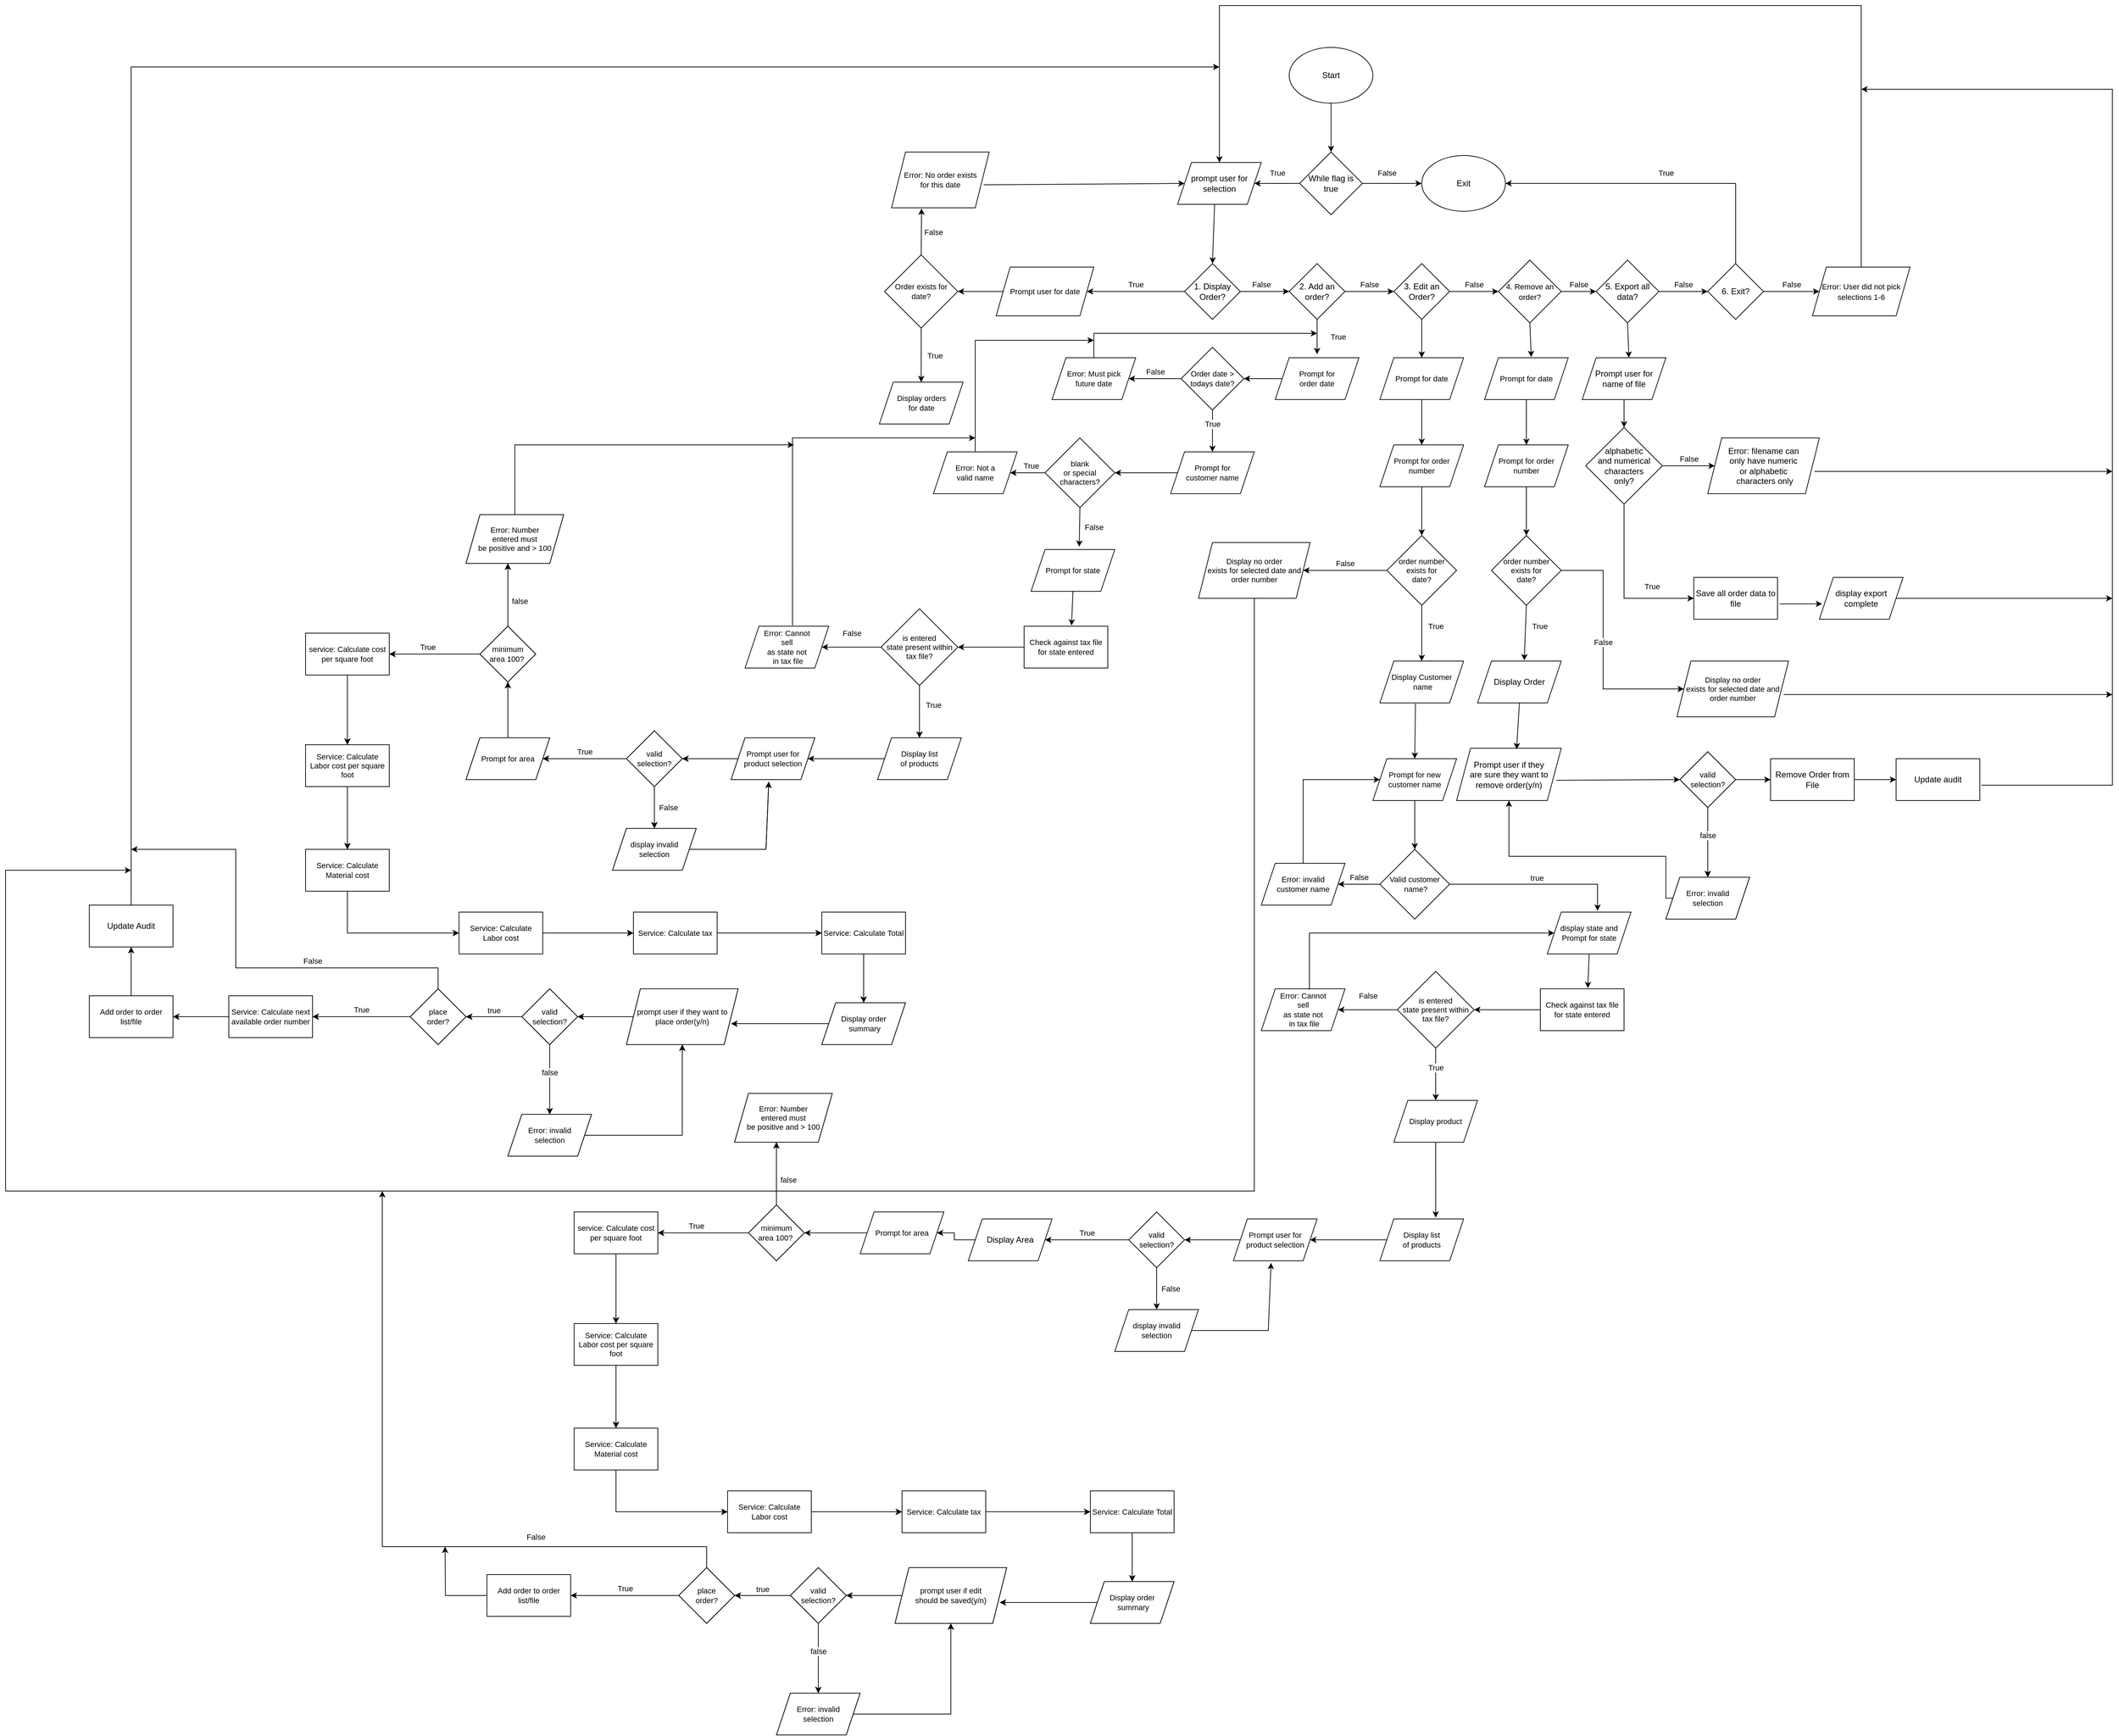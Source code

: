 <mxfile version="15.8.2" type="github">
  <diagram name="Page-1" id="edf60f1a-56cd-e834-aa8a-f176f3a09ee4">
    <mxGraphModel dx="4262" dy="1192" grid="1" gridSize="10" guides="1" tooltips="1" connect="1" arrows="1" fold="1" page="1" pageScale="1" pageWidth="1100" pageHeight="850" background="none" math="0" shadow="0">
      <root>
        <mxCell id="0" />
        <mxCell id="1" parent="0" />
        <mxCell id="WLESVQoLexFltELfVNAb-1" value="Start" style="ellipse;whiteSpace=wrap;html=1;" parent="1" vertex="1">
          <mxGeometry x="200" y="200" width="120" height="80" as="geometry" />
        </mxCell>
        <mxCell id="WLESVQoLexFltELfVNAb-2" value="" style="endArrow=classic;html=1;rounded=0;exitX=0.5;exitY=1;exitDx=0;exitDy=0;" parent="1" source="WLESVQoLexFltELfVNAb-1" target="WLESVQoLexFltELfVNAb-3" edge="1">
          <mxGeometry width="50" height="50" relative="1" as="geometry">
            <mxPoint x="310" y="440" as="sourcePoint" />
            <mxPoint x="260" y="370" as="targetPoint" />
          </mxGeometry>
        </mxCell>
        <mxCell id="WLESVQoLexFltELfVNAb-3" value="While flag is true" style="rhombus;whiteSpace=wrap;html=1;" parent="1" vertex="1">
          <mxGeometry x="215" y="350" width="90" height="90" as="geometry" />
        </mxCell>
        <mxCell id="WLESVQoLexFltELfVNAb-4" value="prompt user for selection" style="shape=parallelogram;perimeter=parallelogramPerimeter;whiteSpace=wrap;html=1;fixedSize=1;" parent="1" vertex="1">
          <mxGeometry x="40" y="365" width="120" height="60" as="geometry" />
        </mxCell>
        <mxCell id="WLESVQoLexFltELfVNAb-6" value="Exit" style="ellipse;whiteSpace=wrap;html=1;" parent="1" vertex="1">
          <mxGeometry x="390" y="355" width="120" height="80" as="geometry" />
        </mxCell>
        <mxCell id="WLESVQoLexFltELfVNAb-8" value="" style="endArrow=classic;html=1;rounded=0;exitX=0;exitY=0.5;exitDx=0;exitDy=0;entryX=1;entryY=0.5;entryDx=0;entryDy=0;" parent="1" source="WLESVQoLexFltELfVNAb-3" target="WLESVQoLexFltELfVNAb-4" edge="1">
          <mxGeometry relative="1" as="geometry">
            <mxPoint x="130" y="500" as="sourcePoint" />
            <mxPoint x="160" y="460" as="targetPoint" />
          </mxGeometry>
        </mxCell>
        <mxCell id="WLESVQoLexFltELfVNAb-9" value="True" style="edgeLabel;resizable=0;html=1;align=center;verticalAlign=middle;" parent="WLESVQoLexFltELfVNAb-8" connectable="0" vertex="1">
          <mxGeometry relative="1" as="geometry">
            <mxPoint y="-15" as="offset" />
          </mxGeometry>
        </mxCell>
        <mxCell id="WLESVQoLexFltELfVNAb-11" value="" style="endArrow=classic;html=1;rounded=0;entryX=0;entryY=0.5;entryDx=0;entryDy=0;exitX=1;exitY=0.5;exitDx=0;exitDy=0;" parent="1" source="WLESVQoLexFltELfVNAb-3" target="WLESVQoLexFltELfVNAb-6" edge="1">
          <mxGeometry relative="1" as="geometry">
            <mxPoint x="290" y="400" as="sourcePoint" />
            <mxPoint x="390" y="400" as="targetPoint" />
            <Array as="points">
              <mxPoint x="360" y="395" />
            </Array>
          </mxGeometry>
        </mxCell>
        <mxCell id="WLESVQoLexFltELfVNAb-12" value="False" style="edgeLabel;resizable=0;html=1;align=center;verticalAlign=middle;" parent="WLESVQoLexFltELfVNAb-11" connectable="0" vertex="1">
          <mxGeometry relative="1" as="geometry">
            <mxPoint x="-8" y="-15" as="offset" />
          </mxGeometry>
        </mxCell>
        <mxCell id="WLESVQoLexFltELfVNAb-14" value="" style="endArrow=classic;html=1;rounded=0;exitX=0.442;exitY=1;exitDx=0;exitDy=0;exitPerimeter=0;entryX=0.5;entryY=0;entryDx=0;entryDy=0;" parent="1" source="WLESVQoLexFltELfVNAb-4" target="WLESVQoLexFltELfVNAb-15" edge="1">
          <mxGeometry width="50" height="50" relative="1" as="geometry">
            <mxPoint x="60" y="520" as="sourcePoint" />
            <mxPoint x="93" y="500" as="targetPoint" />
          </mxGeometry>
        </mxCell>
        <mxCell id="WLESVQoLexFltELfVNAb-15" value="1. Display Order?" style="rhombus;whiteSpace=wrap;html=1;" parent="1" vertex="1">
          <mxGeometry x="50" y="510" width="80" height="80" as="geometry" />
        </mxCell>
        <mxCell id="WLESVQoLexFltELfVNAb-16" value="2. Add an order?" style="rhombus;whiteSpace=wrap;html=1;" parent="1" vertex="1">
          <mxGeometry x="200" y="510" width="80" height="80" as="geometry" />
        </mxCell>
        <mxCell id="WLESVQoLexFltELfVNAb-17" value="3. Edit an Order?" style="rhombus;whiteSpace=wrap;html=1;" parent="1" vertex="1">
          <mxGeometry x="350" y="510" width="80" height="80" as="geometry" />
        </mxCell>
        <mxCell id="WLESVQoLexFltELfVNAb-18" value="&lt;font style=&quot;font-size: 11px&quot;&gt;4. Remove an order?&lt;/font&gt;" style="rhombus;whiteSpace=wrap;html=1;" parent="1" vertex="1">
          <mxGeometry x="500" y="505" width="90" height="90" as="geometry" />
        </mxCell>
        <mxCell id="WLESVQoLexFltELfVNAb-19" value="5. Export all data?" style="rhombus;whiteSpace=wrap;html=1;" parent="1" vertex="1">
          <mxGeometry x="640" y="505" width="90" height="90" as="geometry" />
        </mxCell>
        <mxCell id="WLESVQoLexFltELfVNAb-22" value="" style="endArrow=classic;html=1;rounded=0;exitX=1;exitY=0.5;exitDx=0;exitDy=0;entryX=0;entryY=0.5;entryDx=0;entryDy=0;" parent="1" source="WLESVQoLexFltELfVNAb-15" target="WLESVQoLexFltELfVNAb-16" edge="1">
          <mxGeometry relative="1" as="geometry">
            <mxPoint x="120" y="590" as="sourcePoint" />
            <mxPoint x="220" y="590" as="targetPoint" />
          </mxGeometry>
        </mxCell>
        <mxCell id="WLESVQoLexFltELfVNAb-23" value="False" style="edgeLabel;resizable=0;html=1;align=center;verticalAlign=middle;" parent="WLESVQoLexFltELfVNAb-22" connectable="0" vertex="1">
          <mxGeometry relative="1" as="geometry">
            <mxPoint x="-5" y="-10" as="offset" />
          </mxGeometry>
        </mxCell>
        <mxCell id="WLESVQoLexFltELfVNAb-24" value="" style="endArrow=classic;html=1;rounded=0;exitX=1;exitY=0.5;exitDx=0;exitDy=0;entryX=0;entryY=0.5;entryDx=0;entryDy=0;" parent="1" source="WLESVQoLexFltELfVNAb-16" target="WLESVQoLexFltELfVNAb-17" edge="1">
          <mxGeometry relative="1" as="geometry">
            <mxPoint x="280" y="610" as="sourcePoint" />
            <mxPoint x="380" y="610" as="targetPoint" />
            <Array as="points">
              <mxPoint x="320" y="550" />
            </Array>
          </mxGeometry>
        </mxCell>
        <mxCell id="WLESVQoLexFltELfVNAb-25" value="False" style="edgeLabel;resizable=0;html=1;align=center;verticalAlign=middle;" parent="WLESVQoLexFltELfVNAb-24" connectable="0" vertex="1">
          <mxGeometry relative="1" as="geometry">
            <mxPoint y="-10" as="offset" />
          </mxGeometry>
        </mxCell>
        <mxCell id="WLESVQoLexFltELfVNAb-28" value="" style="endArrow=classic;html=1;rounded=0;exitX=1;exitY=0.5;exitDx=0;exitDy=0;entryX=0;entryY=0.5;entryDx=0;entryDy=0;" parent="1" source="WLESVQoLexFltELfVNAb-17" target="WLESVQoLexFltELfVNAb-18" edge="1">
          <mxGeometry relative="1" as="geometry">
            <mxPoint x="440" y="580" as="sourcePoint" />
            <mxPoint x="540" y="580" as="targetPoint" />
          </mxGeometry>
        </mxCell>
        <mxCell id="WLESVQoLexFltELfVNAb-29" value="False" style="edgeLabel;resizable=0;html=1;align=center;verticalAlign=middle;" parent="WLESVQoLexFltELfVNAb-28" connectable="0" vertex="1">
          <mxGeometry relative="1" as="geometry">
            <mxPoint y="-10" as="offset" />
          </mxGeometry>
        </mxCell>
        <mxCell id="WLESVQoLexFltELfVNAb-30" value="" style="endArrow=classic;html=1;rounded=0;exitX=1;exitY=0.5;exitDx=0;exitDy=0;entryX=0;entryY=0.5;entryDx=0;entryDy=0;" parent="1" source="WLESVQoLexFltELfVNAb-18" target="WLESVQoLexFltELfVNAb-19" edge="1">
          <mxGeometry relative="1" as="geometry">
            <mxPoint x="590" y="549.5" as="sourcePoint" />
            <mxPoint x="660" y="549.5" as="targetPoint" />
          </mxGeometry>
        </mxCell>
        <mxCell id="WLESVQoLexFltELfVNAb-31" value="False" style="edgeLabel;resizable=0;html=1;align=center;verticalAlign=middle;" parent="WLESVQoLexFltELfVNAb-30" connectable="0" vertex="1">
          <mxGeometry relative="1" as="geometry">
            <mxPoint y="-10" as="offset" />
          </mxGeometry>
        </mxCell>
        <mxCell id="WLESVQoLexFltELfVNAb-32" value="6. Exit?" style="rhombus;whiteSpace=wrap;html=1;" parent="1" vertex="1">
          <mxGeometry x="800" y="510" width="80" height="80" as="geometry" />
        </mxCell>
        <mxCell id="WLESVQoLexFltELfVNAb-33" value="" style="endArrow=classic;html=1;rounded=0;exitX=1;exitY=0.5;exitDx=0;exitDy=0;entryX=0;entryY=0.5;entryDx=0;entryDy=0;" parent="1" source="WLESVQoLexFltELfVNAb-19" target="WLESVQoLexFltELfVNAb-32" edge="1">
          <mxGeometry relative="1" as="geometry">
            <mxPoint x="740" y="610" as="sourcePoint" />
            <mxPoint x="840" y="610" as="targetPoint" />
          </mxGeometry>
        </mxCell>
        <mxCell id="WLESVQoLexFltELfVNAb-34" value="False" style="edgeLabel;resizable=0;html=1;align=center;verticalAlign=middle;" parent="WLESVQoLexFltELfVNAb-33" connectable="0" vertex="1">
          <mxGeometry relative="1" as="geometry">
            <mxPoint y="-10" as="offset" />
          </mxGeometry>
        </mxCell>
        <mxCell id="WLESVQoLexFltELfVNAb-38" value="" style="endArrow=classic;html=1;rounded=0;exitX=1;exitY=0.5;exitDx=0;exitDy=0;entryX=0;entryY=0.5;entryDx=0;entryDy=0;" parent="1" source="WLESVQoLexFltELfVNAb-32" target="WLESVQoLexFltELfVNAb-41" edge="1">
          <mxGeometry relative="1" as="geometry">
            <mxPoint x="890" y="550" as="sourcePoint" />
            <mxPoint x="990" y="550" as="targetPoint" />
          </mxGeometry>
        </mxCell>
        <mxCell id="WLESVQoLexFltELfVNAb-39" value="False" style="edgeLabel;resizable=0;html=1;align=center;verticalAlign=middle;" parent="WLESVQoLexFltELfVNAb-38" connectable="0" vertex="1">
          <mxGeometry relative="1" as="geometry">
            <mxPoint y="-10" as="offset" />
          </mxGeometry>
        </mxCell>
        <mxCell id="WLESVQoLexFltELfVNAb-40" value="" style="endArrow=classic;html=1;rounded=0;exitX=0.5;exitY=0;exitDx=0;exitDy=0;entryX=1;entryY=0.5;entryDx=0;entryDy=0;" parent="1" source="WLESVQoLexFltELfVNAb-32" target="WLESVQoLexFltELfVNAb-6" edge="1">
          <mxGeometry width="50" height="50" relative="1" as="geometry">
            <mxPoint x="840" y="475" as="sourcePoint" />
            <mxPoint x="840" y="390" as="targetPoint" />
            <Array as="points">
              <mxPoint x="840" y="395" />
            </Array>
          </mxGeometry>
        </mxCell>
        <mxCell id="WLESVQoLexFltELfVNAb-48" value="True" style="edgeLabel;html=1;align=center;verticalAlign=middle;resizable=0;points=[];fontSize=11;" parent="WLESVQoLexFltELfVNAb-40" vertex="1" connectable="0">
          <mxGeometry x="-0.24" y="3" relative="1" as="geometry">
            <mxPoint x="-46" y="-18" as="offset" />
          </mxGeometry>
        </mxCell>
        <mxCell id="WLESVQoLexFltELfVNAb-41" value="&lt;font style=&quot;font-size: 11px&quot;&gt;Error: User did not pick selections 1-6&lt;/font&gt;" style="shape=parallelogram;perimeter=parallelogramPerimeter;whiteSpace=wrap;html=1;fixedSize=1;" parent="1" vertex="1">
          <mxGeometry x="950" y="515" width="140" height="70" as="geometry" />
        </mxCell>
        <mxCell id="WLESVQoLexFltELfVNAb-44" value="" style="endArrow=classic;html=1;rounded=0;fontSize=11;exitX=0.5;exitY=0;exitDx=0;exitDy=0;entryX=0.5;entryY=0;entryDx=0;entryDy=0;" parent="1" source="WLESVQoLexFltELfVNAb-41" target="WLESVQoLexFltELfVNAb-4" edge="1">
          <mxGeometry width="50" height="50" relative="1" as="geometry">
            <mxPoint x="1010" y="460" as="sourcePoint" />
            <mxPoint x="80" y="150" as="targetPoint" />
            <Array as="points">
              <mxPoint x="1020" y="140" />
              <mxPoint x="100" y="140" />
            </Array>
          </mxGeometry>
        </mxCell>
        <mxCell id="WLESVQoLexFltELfVNAb-46" value="" style="endArrow=classic;html=1;rounded=0;fontSize=11;exitX=0;exitY=0.5;exitDx=0;exitDy=0;entryX=1;entryY=0.5;entryDx=0;entryDy=0;" parent="1" source="WLESVQoLexFltELfVNAb-15" target="WLESVQoLexFltELfVNAb-49" edge="1">
          <mxGeometry relative="1" as="geometry">
            <mxPoint x="-130" y="549.5" as="sourcePoint" />
            <mxPoint x="-70" y="550" as="targetPoint" />
          </mxGeometry>
        </mxCell>
        <mxCell id="WLESVQoLexFltELfVNAb-47" value="True" style="edgeLabel;resizable=0;html=1;align=center;verticalAlign=middle;fontSize=11;" parent="WLESVQoLexFltELfVNAb-46" connectable="0" vertex="1">
          <mxGeometry relative="1" as="geometry">
            <mxPoint y="-10" as="offset" />
          </mxGeometry>
        </mxCell>
        <mxCell id="WLESVQoLexFltELfVNAb-49" value="Prompt user for date" style="shape=parallelogram;perimeter=parallelogramPerimeter;whiteSpace=wrap;html=1;fixedSize=1;fontSize=11;" parent="1" vertex="1">
          <mxGeometry x="-220" y="515" width="140" height="70" as="geometry" />
        </mxCell>
        <mxCell id="WLESVQoLexFltELfVNAb-50" value="Order exists for date?" style="rhombus;whiteSpace=wrap;html=1;fontSize=11;" parent="1" vertex="1">
          <mxGeometry x="-380" y="497.5" width="105" height="105" as="geometry" />
        </mxCell>
        <mxCell id="WLESVQoLexFltELfVNAb-51" value="" style="endArrow=classic;html=1;rounded=0;fontSize=11;exitX=0;exitY=0.5;exitDx=0;exitDy=0;entryX=1;entryY=0.5;entryDx=0;entryDy=0;" parent="1" source="WLESVQoLexFltELfVNAb-49" target="WLESVQoLexFltELfVNAb-50" edge="1">
          <mxGeometry width="50" height="50" relative="1" as="geometry">
            <mxPoint x="-250" y="550" as="sourcePoint" />
            <mxPoint x="-200" y="490" as="targetPoint" />
          </mxGeometry>
        </mxCell>
        <mxCell id="WLESVQoLexFltELfVNAb-52" value="" style="endArrow=classic;html=1;rounded=0;fontSize=11;exitX=0.5;exitY=1;exitDx=0;exitDy=0;entryX=0.5;entryY=0;entryDx=0;entryDy=0;" parent="1" source="WLESVQoLexFltELfVNAb-50" target="WLESVQoLexFltELfVNAb-61" edge="1">
          <mxGeometry relative="1" as="geometry">
            <mxPoint x="-330" y="640" as="sourcePoint" />
            <mxPoint x="-330" y="680" as="targetPoint" />
          </mxGeometry>
        </mxCell>
        <mxCell id="WLESVQoLexFltELfVNAb-53" value="True" style="edgeLabel;resizable=0;html=1;align=center;verticalAlign=middle;fontSize=11;" parent="WLESVQoLexFltELfVNAb-52" connectable="0" vertex="1">
          <mxGeometry relative="1" as="geometry">
            <mxPoint x="19" as="offset" />
          </mxGeometry>
        </mxCell>
        <mxCell id="WLESVQoLexFltELfVNAb-56" value="Error: No order exists &lt;br&gt;for this date" style="shape=parallelogram;perimeter=parallelogramPerimeter;whiteSpace=wrap;html=1;fixedSize=1;fontSize=11;" parent="1" vertex="1">
          <mxGeometry x="-370" y="350" width="140" height="80" as="geometry" />
        </mxCell>
        <mxCell id="WLESVQoLexFltELfVNAb-58" value="" style="endArrow=classic;html=1;rounded=0;fontSize=11;exitX=0.5;exitY=0;exitDx=0;exitDy=0;entryX=0.307;entryY=1.013;entryDx=0;entryDy=0;entryPerimeter=0;" parent="1" source="WLESVQoLexFltELfVNAb-50" target="WLESVQoLexFltELfVNAb-56" edge="1">
          <mxGeometry relative="1" as="geometry">
            <mxPoint x="-290" y="460" as="sourcePoint" />
            <mxPoint x="-190" y="460" as="targetPoint" />
          </mxGeometry>
        </mxCell>
        <mxCell id="WLESVQoLexFltELfVNAb-59" value="False" style="edgeLabel;resizable=0;html=1;align=center;verticalAlign=middle;fontSize=11;" parent="WLESVQoLexFltELfVNAb-58" connectable="0" vertex="1">
          <mxGeometry relative="1" as="geometry">
            <mxPoint x="17" as="offset" />
          </mxGeometry>
        </mxCell>
        <mxCell id="WLESVQoLexFltELfVNAb-60" value="" style="endArrow=classic;html=1;rounded=0;fontSize=11;exitX=0.943;exitY=0.588;exitDx=0;exitDy=0;exitPerimeter=0;entryX=0;entryY=0.5;entryDx=0;entryDy=0;" parent="1" source="WLESVQoLexFltELfVNAb-56" target="WLESVQoLexFltELfVNAb-4" edge="1">
          <mxGeometry width="50" height="50" relative="1" as="geometry">
            <mxPoint x="-175" y="390" as="sourcePoint" />
            <mxPoint x="-125" y="340" as="targetPoint" />
          </mxGeometry>
        </mxCell>
        <mxCell id="WLESVQoLexFltELfVNAb-61" value="Display orders &lt;br&gt;for date" style="shape=parallelogram;perimeter=parallelogramPerimeter;whiteSpace=wrap;html=1;fixedSize=1;fontSize=11;" parent="1" vertex="1">
          <mxGeometry x="-387.5" y="680" width="120" height="60" as="geometry" />
        </mxCell>
        <mxCell id="WLESVQoLexFltELfVNAb-62" value="" style="endArrow=classic;html=1;rounded=0;fontSize=11;exitX=0.5;exitY=1;exitDx=0;exitDy=0;" parent="1" source="WLESVQoLexFltELfVNAb-16" edge="1">
          <mxGeometry relative="1" as="geometry">
            <mxPoint x="240" y="620" as="sourcePoint" />
            <mxPoint x="240" y="640" as="targetPoint" />
          </mxGeometry>
        </mxCell>
        <mxCell id="WLESVQoLexFltELfVNAb-63" value="True" style="edgeLabel;resizable=0;html=1;align=center;verticalAlign=middle;fontSize=11;" parent="WLESVQoLexFltELfVNAb-62" connectable="0" vertex="1">
          <mxGeometry relative="1" as="geometry">
            <mxPoint x="30" as="offset" />
          </mxGeometry>
        </mxCell>
        <mxCell id="WLESVQoLexFltELfVNAb-64" value="Prompt for &lt;br&gt;order date" style="shape=parallelogram;perimeter=parallelogramPerimeter;whiteSpace=wrap;html=1;fixedSize=1;fontSize=11;" parent="1" vertex="1">
          <mxGeometry x="180" y="645" width="120" height="60" as="geometry" />
        </mxCell>
        <mxCell id="WLESVQoLexFltELfVNAb-65" value="Order date &amp;gt; todays date?" style="rhombus;whiteSpace=wrap;html=1;fontSize=11;" parent="1" vertex="1">
          <mxGeometry x="45" y="630" width="90" height="90" as="geometry" />
        </mxCell>
        <mxCell id="WLESVQoLexFltELfVNAb-66" value="Prompt for &lt;br&gt;customer name" style="shape=parallelogram;perimeter=parallelogramPerimeter;whiteSpace=wrap;html=1;fixedSize=1;fontSize=11;" parent="1" vertex="1">
          <mxGeometry x="30" y="780" width="120" height="60" as="geometry" />
        </mxCell>
        <mxCell id="WLESVQoLexFltELfVNAb-67" value="" style="endArrow=classic;html=1;rounded=0;fontSize=11;entryX=1;entryY=0.5;entryDx=0;entryDy=0;exitX=0;exitY=0.5;exitDx=0;exitDy=0;" parent="1" source="WLESVQoLexFltELfVNAb-64" target="WLESVQoLexFltELfVNAb-65" edge="1">
          <mxGeometry width="50" height="50" relative="1" as="geometry">
            <mxPoint x="110" y="720" as="sourcePoint" />
            <mxPoint x="160" y="670" as="targetPoint" />
          </mxGeometry>
        </mxCell>
        <mxCell id="WLESVQoLexFltELfVNAb-68" value="" style="endArrow=classic;html=1;rounded=0;fontSize=11;exitX=0.5;exitY=1;exitDx=0;exitDy=0;entryX=0.5;entryY=0;entryDx=0;entryDy=0;" parent="1" source="WLESVQoLexFltELfVNAb-65" target="WLESVQoLexFltELfVNAb-66" edge="1">
          <mxGeometry relative="1" as="geometry">
            <mxPoint x="60" y="740" as="sourcePoint" />
            <mxPoint x="160" y="740" as="targetPoint" />
          </mxGeometry>
        </mxCell>
        <mxCell id="WLESVQoLexFltELfVNAb-69" value="True" style="edgeLabel;resizable=0;html=1;align=center;verticalAlign=middle;fontSize=11;" parent="WLESVQoLexFltELfVNAb-68" connectable="0" vertex="1">
          <mxGeometry relative="1" as="geometry">
            <mxPoint y="-10" as="offset" />
          </mxGeometry>
        </mxCell>
        <mxCell id="WLESVQoLexFltELfVNAb-70" value="" style="endArrow=classic;html=1;rounded=0;fontSize=11;exitX=0;exitY=0.5;exitDx=0;exitDy=0;entryX=1;entryY=0.5;entryDx=0;entryDy=0;" parent="1" source="WLESVQoLexFltELfVNAb-65" target="WLESVQoLexFltELfVNAb-72" edge="1">
          <mxGeometry relative="1" as="geometry">
            <mxPoint x="-70" y="720" as="sourcePoint" />
            <mxPoint x="30" y="720" as="targetPoint" />
          </mxGeometry>
        </mxCell>
        <mxCell id="WLESVQoLexFltELfVNAb-71" value="False" style="edgeLabel;resizable=0;html=1;align=center;verticalAlign=middle;fontSize=11;" parent="WLESVQoLexFltELfVNAb-70" connectable="0" vertex="1">
          <mxGeometry relative="1" as="geometry">
            <mxPoint y="-10" as="offset" />
          </mxGeometry>
        </mxCell>
        <mxCell id="WLESVQoLexFltELfVNAb-72" value="Error: Must pick &lt;br&gt;future date" style="shape=parallelogram;perimeter=parallelogramPerimeter;whiteSpace=wrap;html=1;fixedSize=1;fontSize=11;" parent="1" vertex="1">
          <mxGeometry x="-140" y="645" width="120" height="60" as="geometry" />
        </mxCell>
        <mxCell id="WLESVQoLexFltELfVNAb-73" value="" style="endArrow=classic;html=1;rounded=0;fontSize=11;exitX=0.5;exitY=0;exitDx=0;exitDy=0;" parent="1" source="WLESVQoLexFltELfVNAb-72" edge="1">
          <mxGeometry width="50" height="50" relative="1" as="geometry">
            <mxPoint x="-60" y="620" as="sourcePoint" />
            <mxPoint x="240" y="610" as="targetPoint" />
            <Array as="points">
              <mxPoint x="-80" y="610" />
            </Array>
          </mxGeometry>
        </mxCell>
        <mxCell id="WLESVQoLexFltELfVNAb-74" value="blank &lt;br&gt;or special characters?" style="rhombus;whiteSpace=wrap;html=1;fontSize=11;" parent="1" vertex="1">
          <mxGeometry x="-150" y="760" width="100" height="100" as="geometry" />
        </mxCell>
        <mxCell id="WLESVQoLexFltELfVNAb-75" value="" style="endArrow=classic;html=1;rounded=0;fontSize=11;entryX=1;entryY=0.5;entryDx=0;entryDy=0;exitX=0;exitY=0.5;exitDx=0;exitDy=0;" parent="1" source="WLESVQoLexFltELfVNAb-66" target="WLESVQoLexFltELfVNAb-74" edge="1">
          <mxGeometry width="50" height="50" relative="1" as="geometry">
            <mxPoint x="-60" y="880" as="sourcePoint" />
            <mxPoint x="-10" y="830" as="targetPoint" />
          </mxGeometry>
        </mxCell>
        <mxCell id="WLESVQoLexFltELfVNAb-76" value="" style="endArrow=classic;html=1;rounded=0;fontSize=11;exitX=0;exitY=0.5;exitDx=0;exitDy=0;entryX=1;entryY=0.5;entryDx=0;entryDy=0;" parent="1" source="WLESVQoLexFltELfVNAb-74" target="WLESVQoLexFltELfVNAb-78" edge="1">
          <mxGeometry relative="1" as="geometry">
            <mxPoint x="-290" y="839" as="sourcePoint" />
            <mxPoint x="-200" y="810" as="targetPoint" />
          </mxGeometry>
        </mxCell>
        <mxCell id="WLESVQoLexFltELfVNAb-77" value="True" style="edgeLabel;resizable=0;html=1;align=center;verticalAlign=middle;fontSize=11;" parent="WLESVQoLexFltELfVNAb-76" connectable="0" vertex="1">
          <mxGeometry relative="1" as="geometry">
            <mxPoint x="5" y="-10" as="offset" />
          </mxGeometry>
        </mxCell>
        <mxCell id="WLESVQoLexFltELfVNAb-78" value="Error: Not a &lt;br&gt;valid name" style="shape=parallelogram;perimeter=parallelogramPerimeter;whiteSpace=wrap;html=1;fixedSize=1;fontSize=11;" parent="1" vertex="1">
          <mxGeometry x="-310" y="780" width="120" height="60" as="geometry" />
        </mxCell>
        <mxCell id="WLESVQoLexFltELfVNAb-79" value="" style="endArrow=classic;html=1;rounded=0;fontSize=11;exitX=0.5;exitY=0;exitDx=0;exitDy=0;" parent="1" source="WLESVQoLexFltELfVNAb-78" edge="1">
          <mxGeometry width="50" height="50" relative="1" as="geometry">
            <mxPoint x="-250" y="755" as="sourcePoint" />
            <mxPoint x="-80" y="620" as="targetPoint" />
            <Array as="points">
              <mxPoint x="-250" y="620" />
            </Array>
          </mxGeometry>
        </mxCell>
        <mxCell id="WLESVQoLexFltELfVNAb-81" value="" style="endArrow=classic;html=1;rounded=0;fontSize=11;exitX=0.5;exitY=1;exitDx=0;exitDy=0;entryX=0.575;entryY=-0.067;entryDx=0;entryDy=0;entryPerimeter=0;" parent="1" source="WLESVQoLexFltELfVNAb-74" target="WLESVQoLexFltELfVNAb-83" edge="1">
          <mxGeometry relative="1" as="geometry">
            <mxPoint x="-120" y="895" as="sourcePoint" />
            <mxPoint x="-100" y="920" as="targetPoint" />
          </mxGeometry>
        </mxCell>
        <mxCell id="WLESVQoLexFltELfVNAb-82" value="False" style="edgeLabel;resizable=0;html=1;align=center;verticalAlign=middle;fontSize=11;" parent="WLESVQoLexFltELfVNAb-81" connectable="0" vertex="1">
          <mxGeometry relative="1" as="geometry">
            <mxPoint x="20" as="offset" />
          </mxGeometry>
        </mxCell>
        <mxCell id="WLESVQoLexFltELfVNAb-83" value="Prompt for state" style="shape=parallelogram;perimeter=parallelogramPerimeter;whiteSpace=wrap;html=1;fixedSize=1;fontSize=11;" parent="1" vertex="1">
          <mxGeometry x="-170" y="920" width="120" height="60" as="geometry" />
        </mxCell>
        <mxCell id="WLESVQoLexFltELfVNAb-84" value="is entered &lt;br&gt;state present within tax file?" style="rhombus;whiteSpace=wrap;html=1;fontSize=11;" parent="1" vertex="1">
          <mxGeometry x="-385" y="1005" width="110" height="110" as="geometry" />
        </mxCell>
        <mxCell id="WLESVQoLexFltELfVNAb-85" value="Check against tax file for state entered" style="rounded=0;whiteSpace=wrap;html=1;fontSize=11;" parent="1" vertex="1">
          <mxGeometry x="-180" y="1030" width="120" height="60" as="geometry" />
        </mxCell>
        <mxCell id="WLESVQoLexFltELfVNAb-86" value="" style="endArrow=classic;html=1;rounded=0;fontSize=11;exitX=0.5;exitY=1;exitDx=0;exitDy=0;entryX=0.567;entryY=-0.017;entryDx=0;entryDy=0;entryPerimeter=0;" parent="1" source="WLESVQoLexFltELfVNAb-83" target="WLESVQoLexFltELfVNAb-85" edge="1">
          <mxGeometry width="50" height="50" relative="1" as="geometry">
            <mxPoint x="-105" y="1020" as="sourcePoint" />
            <mxPoint x="-55" y="970" as="targetPoint" />
          </mxGeometry>
        </mxCell>
        <mxCell id="WLESVQoLexFltELfVNAb-87" value="" style="endArrow=classic;html=1;rounded=0;fontSize=11;entryX=1;entryY=0.5;entryDx=0;entryDy=0;exitX=0;exitY=0.5;exitDx=0;exitDy=0;" parent="1" source="WLESVQoLexFltELfVNAb-85" target="WLESVQoLexFltELfVNAb-84" edge="1">
          <mxGeometry width="50" height="50" relative="1" as="geometry">
            <mxPoint x="-290" y="1120" as="sourcePoint" />
            <mxPoint x="-240" y="1070" as="targetPoint" />
          </mxGeometry>
        </mxCell>
        <mxCell id="WLESVQoLexFltELfVNAb-88" value="" style="endArrow=classic;html=1;rounded=0;fontSize=11;exitX=0.5;exitY=1;exitDx=0;exitDy=0;entryX=0.5;entryY=0;entryDx=0;entryDy=0;" parent="1" source="WLESVQoLexFltELfVNAb-84" target="WLESVQoLexFltELfVNAb-94" edge="1">
          <mxGeometry relative="1" as="geometry">
            <mxPoint x="-350" y="1160" as="sourcePoint" />
            <mxPoint x="-330" y="1180" as="targetPoint" />
          </mxGeometry>
        </mxCell>
        <mxCell id="WLESVQoLexFltELfVNAb-89" value="True" style="edgeLabel;resizable=0;html=1;align=center;verticalAlign=middle;fontSize=11;" parent="WLESVQoLexFltELfVNAb-88" connectable="0" vertex="1">
          <mxGeometry relative="1" as="geometry">
            <mxPoint x="20" y="-10" as="offset" />
          </mxGeometry>
        </mxCell>
        <mxCell id="WLESVQoLexFltELfVNAb-90" value="" style="endArrow=classic;html=1;rounded=0;fontSize=11;exitX=0;exitY=0.5;exitDx=0;exitDy=0;" parent="1" source="WLESVQoLexFltELfVNAb-84" target="WLESVQoLexFltELfVNAb-92" edge="1">
          <mxGeometry relative="1" as="geometry">
            <mxPoint x="-540" y="1070" as="sourcePoint" />
            <mxPoint x="-470" y="1060" as="targetPoint" />
          </mxGeometry>
        </mxCell>
        <mxCell id="WLESVQoLexFltELfVNAb-91" value="False" style="edgeLabel;resizable=0;html=1;align=center;verticalAlign=middle;fontSize=11;" parent="WLESVQoLexFltELfVNAb-90" connectable="0" vertex="1">
          <mxGeometry relative="1" as="geometry">
            <mxPoint y="-20" as="offset" />
          </mxGeometry>
        </mxCell>
        <mxCell id="WH_qL8bAJBr36jCPPk6z-4" value="False" style="edgeLabel;resizable=0;html=1;align=center;verticalAlign=middle;fontSize=11;" parent="WLESVQoLexFltELfVNAb-90" connectable="0" vertex="1">
          <mxGeometry relative="1" as="geometry">
            <mxPoint y="-20" as="offset" />
          </mxGeometry>
        </mxCell>
        <mxCell id="WLESVQoLexFltELfVNAb-92" value="Error: Cannot &lt;br&gt;sell &lt;br&gt;as state not&lt;br&gt;&amp;nbsp;in tax file" style="shape=parallelogram;perimeter=parallelogramPerimeter;whiteSpace=wrap;html=1;fixedSize=1;fontSize=11;" parent="1" vertex="1">
          <mxGeometry x="-580" y="1030" width="120" height="60" as="geometry" />
        </mxCell>
        <mxCell id="WLESVQoLexFltELfVNAb-93" value="" style="endArrow=classic;html=1;rounded=0;fontSize=11;exitX=0.567;exitY=-0.017;exitDx=0;exitDy=0;exitPerimeter=0;" parent="1" source="WLESVQoLexFltELfVNAb-92" edge="1">
          <mxGeometry width="50" height="50" relative="1" as="geometry">
            <mxPoint x="-480" y="980" as="sourcePoint" />
            <mxPoint x="-250" y="760" as="targetPoint" />
            <Array as="points">
              <mxPoint x="-512" y="760" />
            </Array>
          </mxGeometry>
        </mxCell>
        <mxCell id="WLESVQoLexFltELfVNAb-94" value="Display list &lt;br&gt;of products" style="shape=parallelogram;perimeter=parallelogramPerimeter;whiteSpace=wrap;html=1;fixedSize=1;fontSize=11;" parent="1" vertex="1">
          <mxGeometry x="-390" y="1190" width="120" height="60" as="geometry" />
        </mxCell>
        <mxCell id="WLESVQoLexFltELfVNAb-95" value="Prompt user for &lt;br&gt;product selection" style="shape=parallelogram;perimeter=parallelogramPerimeter;whiteSpace=wrap;html=1;fixedSize=1;fontSize=11;" parent="1" vertex="1">
          <mxGeometry x="-600" y="1190" width="120" height="60" as="geometry" />
        </mxCell>
        <mxCell id="WLESVQoLexFltELfVNAb-96" value="" style="endArrow=classic;html=1;rounded=0;fontSize=11;exitX=0;exitY=0.5;exitDx=0;exitDy=0;entryX=1;entryY=0.5;entryDx=0;entryDy=0;" parent="1" source="WLESVQoLexFltELfVNAb-94" target="WLESVQoLexFltELfVNAb-95" edge="1">
          <mxGeometry width="50" height="50" relative="1" as="geometry">
            <mxPoint x="-460" y="1210" as="sourcePoint" />
            <mxPoint x="-410" y="1160" as="targetPoint" />
          </mxGeometry>
        </mxCell>
        <mxCell id="WLESVQoLexFltELfVNAb-97" value="valid &lt;br&gt;selection?" style="rhombus;whiteSpace=wrap;html=1;fontSize=11;" parent="1" vertex="1">
          <mxGeometry x="-750" y="1180" width="80" height="80" as="geometry" />
        </mxCell>
        <mxCell id="WLESVQoLexFltELfVNAb-98" value="display invalid &lt;br&gt;selection" style="shape=parallelogram;perimeter=parallelogramPerimeter;whiteSpace=wrap;html=1;fixedSize=1;fontSize=11;" parent="1" vertex="1">
          <mxGeometry x="-770" y="1320" width="120" height="60" as="geometry" />
        </mxCell>
        <mxCell id="WLESVQoLexFltELfVNAb-101" value="" style="endArrow=classic;html=1;rounded=0;fontSize=11;exitX=0;exitY=0.5;exitDx=0;exitDy=0;entryX=1;entryY=0.5;entryDx=0;entryDy=0;" parent="1" source="WLESVQoLexFltELfVNAb-97" target="WLESVQoLexFltELfVNAb-107" edge="1">
          <mxGeometry relative="1" as="geometry">
            <mxPoint x="-910" y="1249" as="sourcePoint" />
            <mxPoint x="-860" y="1220" as="targetPoint" />
          </mxGeometry>
        </mxCell>
        <mxCell id="WLESVQoLexFltELfVNAb-102" value="True" style="edgeLabel;resizable=0;html=1;align=center;verticalAlign=middle;fontSize=11;" parent="WLESVQoLexFltELfVNAb-101" connectable="0" vertex="1">
          <mxGeometry relative="1" as="geometry">
            <mxPoint y="-10" as="offset" />
          </mxGeometry>
        </mxCell>
        <mxCell id="WLESVQoLexFltELfVNAb-103" value="" style="endArrow=classic;html=1;rounded=0;fontSize=11;exitX=0.5;exitY=1;exitDx=0;exitDy=0;entryX=0.5;entryY=0;entryDx=0;entryDy=0;" parent="1" source="WLESVQoLexFltELfVNAb-97" target="WLESVQoLexFltELfVNAb-98" edge="1">
          <mxGeometry relative="1" as="geometry">
            <mxPoint x="-710" y="1274" as="sourcePoint" />
            <mxPoint x="-610" y="1274" as="targetPoint" />
          </mxGeometry>
        </mxCell>
        <mxCell id="WLESVQoLexFltELfVNAb-104" value="False" style="edgeLabel;resizable=0;html=1;align=center;verticalAlign=middle;fontSize=11;" parent="WLESVQoLexFltELfVNAb-103" connectable="0" vertex="1">
          <mxGeometry relative="1" as="geometry">
            <mxPoint x="20" as="offset" />
          </mxGeometry>
        </mxCell>
        <mxCell id="WLESVQoLexFltELfVNAb-105" value="" style="endArrow=classic;html=1;rounded=0;fontSize=11;exitX=1;exitY=0.5;exitDx=0;exitDy=0;entryX=0.45;entryY=1.05;entryDx=0;entryDy=0;entryPerimeter=0;" parent="1" source="WLESVQoLexFltELfVNAb-98" target="WLESVQoLexFltELfVNAb-95" edge="1">
          <mxGeometry width="50" height="50" relative="1" as="geometry">
            <mxPoint x="-630" y="1350" as="sourcePoint" />
            <mxPoint x="-550" y="1350" as="targetPoint" />
            <Array as="points">
              <mxPoint x="-550" y="1350" />
            </Array>
          </mxGeometry>
        </mxCell>
        <mxCell id="WLESVQoLexFltELfVNAb-106" value="" style="endArrow=classic;html=1;rounded=0;fontSize=11;exitX=0;exitY=0.5;exitDx=0;exitDy=0;entryX=1;entryY=0.5;entryDx=0;entryDy=0;" parent="1" source="WLESVQoLexFltELfVNAb-95" target="WLESVQoLexFltELfVNAb-97" edge="1">
          <mxGeometry width="50" height="50" relative="1" as="geometry">
            <mxPoint x="-650" y="1200" as="sourcePoint" />
            <mxPoint x="-600" y="1150" as="targetPoint" />
          </mxGeometry>
        </mxCell>
        <mxCell id="WLESVQoLexFltELfVNAb-107" value="Prompt for area" style="shape=parallelogram;perimeter=parallelogramPerimeter;whiteSpace=wrap;html=1;fixedSize=1;fontSize=11;" parent="1" vertex="1">
          <mxGeometry x="-980" y="1190" width="120" height="60" as="geometry" />
        </mxCell>
        <mxCell id="WLESVQoLexFltELfVNAb-108" value="minimum &lt;br&gt;area 100?&amp;nbsp;" style="rhombus;whiteSpace=wrap;html=1;fontSize=11;" parent="1" vertex="1">
          <mxGeometry x="-960" y="1030" width="80" height="80" as="geometry" />
        </mxCell>
        <mxCell id="WLESVQoLexFltELfVNAb-109" value="" style="endArrow=classic;html=1;rounded=0;fontSize=11;exitX=0.5;exitY=0;exitDx=0;exitDy=0;entryX=0.5;entryY=1;entryDx=0;entryDy=0;" parent="1" source="WLESVQoLexFltELfVNAb-107" target="WLESVQoLexFltELfVNAb-108" edge="1">
          <mxGeometry width="50" height="50" relative="1" as="geometry">
            <mxPoint x="-920" y="1160" as="sourcePoint" />
            <mxPoint x="-920" y="1080" as="targetPoint" />
          </mxGeometry>
        </mxCell>
        <mxCell id="WLESVQoLexFltELfVNAb-110" value="" style="endArrow=classic;html=1;rounded=0;fontSize=11;exitX=0.5;exitY=0;exitDx=0;exitDy=0;" parent="1" source="WLESVQoLexFltELfVNAb-108" edge="1">
          <mxGeometry relative="1" as="geometry">
            <mxPoint x="-930" y="990" as="sourcePoint" />
            <mxPoint x="-920" y="940" as="targetPoint" />
          </mxGeometry>
        </mxCell>
        <mxCell id="WLESVQoLexFltELfVNAb-111" value="false" style="edgeLabel;resizable=0;html=1;align=center;verticalAlign=middle;fontSize=11;" parent="WLESVQoLexFltELfVNAb-110" connectable="0" vertex="1">
          <mxGeometry relative="1" as="geometry">
            <mxPoint x="17" y="9" as="offset" />
          </mxGeometry>
        </mxCell>
        <mxCell id="WLESVQoLexFltELfVNAb-112" value="" style="endArrow=classic;html=1;rounded=0;fontSize=11;exitX=0;exitY=0.5;exitDx=0;exitDy=0;entryX=1;entryY=0.5;entryDx=0;entryDy=0;" parent="1" source="WLESVQoLexFltELfVNAb-108" target="WLESVQoLexFltELfVNAb-116" edge="1">
          <mxGeometry relative="1" as="geometry">
            <mxPoint x="-1090" y="1080" as="sourcePoint" />
            <mxPoint x="-1050" y="1070" as="targetPoint" />
          </mxGeometry>
        </mxCell>
        <mxCell id="WLESVQoLexFltELfVNAb-113" value="True" style="edgeLabel;resizable=0;html=1;align=center;verticalAlign=middle;fontSize=11;" parent="WLESVQoLexFltELfVNAb-112" connectable="0" vertex="1">
          <mxGeometry relative="1" as="geometry">
            <mxPoint x="-10" y="-10" as="offset" />
          </mxGeometry>
        </mxCell>
        <mxCell id="WLESVQoLexFltELfVNAb-114" value="Error: Number &lt;br&gt;entered must &lt;br&gt;be positive and &amp;gt; 100" style="shape=parallelogram;perimeter=parallelogramPerimeter;whiteSpace=wrap;html=1;fixedSize=1;fontSize=11;" parent="1" vertex="1">
          <mxGeometry x="-980" y="870" width="140" height="70" as="geometry" />
        </mxCell>
        <mxCell id="WLESVQoLexFltELfVNAb-115" value="" style="endArrow=classic;html=1;rounded=0;fontSize=11;exitX=0.5;exitY=0;exitDx=0;exitDy=0;" parent="1" source="WLESVQoLexFltELfVNAb-114" edge="1">
          <mxGeometry width="50" height="50" relative="1" as="geometry">
            <mxPoint x="-920" y="840" as="sourcePoint" />
            <mxPoint x="-510" y="770" as="targetPoint" />
            <Array as="points">
              <mxPoint x="-910" y="770" />
            </Array>
          </mxGeometry>
        </mxCell>
        <mxCell id="WLESVQoLexFltELfVNAb-116" value="service: Calculate cost per square foot" style="rounded=0;whiteSpace=wrap;html=1;fontSize=11;" parent="1" vertex="1">
          <mxGeometry x="-1210" y="1040" width="120" height="60" as="geometry" />
        </mxCell>
        <mxCell id="WLESVQoLexFltELfVNAb-117" value="Service: Calculate Labor cost per square foot" style="rounded=0;whiteSpace=wrap;html=1;fontSize=11;" parent="1" vertex="1">
          <mxGeometry x="-1210" y="1200" width="120" height="60" as="geometry" />
        </mxCell>
        <mxCell id="WLESVQoLexFltELfVNAb-125" style="edgeStyle=orthogonalEdgeStyle;rounded=0;orthogonalLoop=1;jettySize=auto;html=1;exitX=0.5;exitY=1;exitDx=0;exitDy=0;entryX=0;entryY=0.5;entryDx=0;entryDy=0;fontSize=11;" parent="1" source="WLESVQoLexFltELfVNAb-118" target="WLESVQoLexFltELfVNAb-119" edge="1">
          <mxGeometry relative="1" as="geometry" />
        </mxCell>
        <mxCell id="WLESVQoLexFltELfVNAb-118" value="Service: Calculate Material cost" style="rounded=0;whiteSpace=wrap;html=1;fontSize=11;" parent="1" vertex="1">
          <mxGeometry x="-1210" y="1350" width="120" height="60" as="geometry" />
        </mxCell>
        <mxCell id="WLESVQoLexFltELfVNAb-126" style="edgeStyle=orthogonalEdgeStyle;rounded=0;orthogonalLoop=1;jettySize=auto;html=1;exitX=1;exitY=0.5;exitDx=0;exitDy=0;fontSize=11;entryX=0;entryY=0.5;entryDx=0;entryDy=0;" parent="1" source="WLESVQoLexFltELfVNAb-119" target="WLESVQoLexFltELfVNAb-120" edge="1">
          <mxGeometry relative="1" as="geometry">
            <mxPoint x="-810" y="1470" as="targetPoint" />
          </mxGeometry>
        </mxCell>
        <mxCell id="WLESVQoLexFltELfVNAb-119" value="Service: Calculate Labor cost" style="rounded=0;whiteSpace=wrap;html=1;fontSize=11;" parent="1" vertex="1">
          <mxGeometry x="-990" y="1440" width="120" height="60" as="geometry" />
        </mxCell>
        <mxCell id="WLESVQoLexFltELfVNAb-127" style="edgeStyle=orthogonalEdgeStyle;rounded=0;orthogonalLoop=1;jettySize=auto;html=1;exitX=1;exitY=0.5;exitDx=0;exitDy=0;fontSize=11;entryX=0;entryY=0.5;entryDx=0;entryDy=0;" parent="1" source="WLESVQoLexFltELfVNAb-120" target="WLESVQoLexFltELfVNAb-121" edge="1">
          <mxGeometry relative="1" as="geometry">
            <mxPoint x="-520" y="1470" as="targetPoint" />
          </mxGeometry>
        </mxCell>
        <mxCell id="WLESVQoLexFltELfVNAb-120" value="Service: Calculate tax" style="rounded=0;whiteSpace=wrap;html=1;fontSize=11;" parent="1" vertex="1">
          <mxGeometry x="-740" y="1440" width="120" height="60" as="geometry" />
        </mxCell>
        <mxCell id="WLESVQoLexFltELfVNAb-121" value="Service: Calculate Total" style="rounded=0;whiteSpace=wrap;html=1;fontSize=11;" parent="1" vertex="1">
          <mxGeometry x="-470" y="1440" width="120" height="60" as="geometry" />
        </mxCell>
        <mxCell id="WLESVQoLexFltELfVNAb-122" value="" style="endArrow=classic;html=1;rounded=0;fontSize=11;exitX=0.5;exitY=1;exitDx=0;exitDy=0;entryX=0.5;entryY=0;entryDx=0;entryDy=0;" parent="1" source="WLESVQoLexFltELfVNAb-116" target="WLESVQoLexFltELfVNAb-117" edge="1">
          <mxGeometry width="50" height="50" relative="1" as="geometry">
            <mxPoint x="-1160" y="1160" as="sourcePoint" />
            <mxPoint x="-1110" y="1110" as="targetPoint" />
          </mxGeometry>
        </mxCell>
        <mxCell id="WLESVQoLexFltELfVNAb-123" value="" style="endArrow=classic;html=1;rounded=0;fontSize=11;exitX=0.5;exitY=1;exitDx=0;exitDy=0;entryX=0.5;entryY=0;entryDx=0;entryDy=0;" parent="1" source="WLESVQoLexFltELfVNAb-117" target="WLESVQoLexFltELfVNAb-118" edge="1">
          <mxGeometry width="50" height="50" relative="1" as="geometry">
            <mxPoint x="-1140" y="1290" as="sourcePoint" />
            <mxPoint x="-1090" y="1240" as="targetPoint" />
          </mxGeometry>
        </mxCell>
        <mxCell id="WLESVQoLexFltELfVNAb-148" style="edgeStyle=orthogonalEdgeStyle;rounded=0;orthogonalLoop=1;jettySize=auto;html=1;exitX=0;exitY=0.5;exitDx=0;exitDy=0;fontSize=11;" parent="1" source="WLESVQoLexFltELfVNAb-128" target="WLESVQoLexFltELfVNAb-147" edge="1">
          <mxGeometry relative="1" as="geometry" />
        </mxCell>
        <mxCell id="WLESVQoLexFltELfVNAb-128" value="Service: Calculate next available order number" style="rounded=0;whiteSpace=wrap;html=1;fontSize=11;" parent="1" vertex="1">
          <mxGeometry x="-1320" y="1560" width="120" height="60" as="geometry" />
        </mxCell>
        <mxCell id="WLESVQoLexFltELfVNAb-133" style="edgeStyle=orthogonalEdgeStyle;rounded=0;orthogonalLoop=1;jettySize=auto;html=1;exitX=0;exitY=0.5;exitDx=0;exitDy=0;entryX=0.938;entryY=0.625;entryDx=0;entryDy=0;entryPerimeter=0;fontSize=11;" parent="1" source="WLESVQoLexFltELfVNAb-130" target="WLESVQoLexFltELfVNAb-132" edge="1">
          <mxGeometry relative="1" as="geometry" />
        </mxCell>
        <mxCell id="WLESVQoLexFltELfVNAb-130" value="Display order&lt;br&gt;&amp;nbsp;summary" style="shape=parallelogram;perimeter=parallelogramPerimeter;whiteSpace=wrap;html=1;fixedSize=1;fontSize=11;" parent="1" vertex="1">
          <mxGeometry x="-470" y="1570" width="120" height="60" as="geometry" />
        </mxCell>
        <mxCell id="WLESVQoLexFltELfVNAb-131" value="" style="endArrow=classic;html=1;rounded=0;fontSize=11;exitX=0.5;exitY=1;exitDx=0;exitDy=0;entryX=0.5;entryY=0;entryDx=0;entryDy=0;" parent="1" source="WLESVQoLexFltELfVNAb-121" target="WLESVQoLexFltELfVNAb-130" edge="1">
          <mxGeometry width="50" height="50" relative="1" as="geometry">
            <mxPoint x="-400" y="1550" as="sourcePoint" />
            <mxPoint x="-350" y="1500" as="targetPoint" />
          </mxGeometry>
        </mxCell>
        <mxCell id="WLESVQoLexFltELfVNAb-135" style="edgeStyle=orthogonalEdgeStyle;rounded=0;orthogonalLoop=1;jettySize=auto;html=1;exitX=0;exitY=0.5;exitDx=0;exitDy=0;entryX=1;entryY=0.5;entryDx=0;entryDy=0;fontSize=11;" parent="1" source="WLESVQoLexFltELfVNAb-132" target="WLESVQoLexFltELfVNAb-134" edge="1">
          <mxGeometry relative="1" as="geometry" />
        </mxCell>
        <mxCell id="WLESVQoLexFltELfVNAb-132" value="prompt user if they want to place order(y/n)" style="shape=parallelogram;perimeter=parallelogramPerimeter;whiteSpace=wrap;html=1;fixedSize=1;fontSize=11;" parent="1" vertex="1">
          <mxGeometry x="-750" y="1550" width="160" height="80" as="geometry" />
        </mxCell>
        <mxCell id="WLESVQoLexFltELfVNAb-134" value="valid &lt;br&gt;selection?" style="rhombus;whiteSpace=wrap;html=1;fontSize=11;" parent="1" vertex="1">
          <mxGeometry x="-900" y="1550" width="80" height="80" as="geometry" />
        </mxCell>
        <mxCell id="WLESVQoLexFltELfVNAb-136" value="" style="endArrow=classic;html=1;rounded=0;fontSize=11;exitX=0;exitY=0.5;exitDx=0;exitDy=0;entryX=1;entryY=0.5;entryDx=0;entryDy=0;" parent="1" source="WLESVQoLexFltELfVNAb-134" target="WLESVQoLexFltELfVNAb-142" edge="1">
          <mxGeometry relative="1" as="geometry">
            <mxPoint x="-1070" y="1599.5" as="sourcePoint" />
            <mxPoint x="-980" y="1590" as="targetPoint" />
          </mxGeometry>
        </mxCell>
        <mxCell id="WLESVQoLexFltELfVNAb-137" value="true" style="edgeLabel;resizable=0;html=1;align=center;verticalAlign=middle;fontSize=11;" parent="WLESVQoLexFltELfVNAb-136" connectable="0" vertex="1">
          <mxGeometry relative="1" as="geometry">
            <mxPoint y="-9" as="offset" />
          </mxGeometry>
        </mxCell>
        <mxCell id="WLESVQoLexFltELfVNAb-138" value="" style="endArrow=classic;html=1;rounded=0;fontSize=11;exitX=0.5;exitY=1;exitDx=0;exitDy=0;entryX=0.5;entryY=0;entryDx=0;entryDy=0;" parent="1" source="WLESVQoLexFltELfVNAb-134" target="WLESVQoLexFltELfVNAb-140" edge="1">
          <mxGeometry relative="1" as="geometry">
            <mxPoint x="-880" y="1700" as="sourcePoint" />
            <mxPoint x="-860" y="1700" as="targetPoint" />
          </mxGeometry>
        </mxCell>
        <mxCell id="WLESVQoLexFltELfVNAb-139" value="false" style="edgeLabel;resizable=0;html=1;align=center;verticalAlign=middle;fontSize=11;" parent="WLESVQoLexFltELfVNAb-138" connectable="0" vertex="1">
          <mxGeometry relative="1" as="geometry">
            <mxPoint y="-10" as="offset" />
          </mxGeometry>
        </mxCell>
        <mxCell id="WLESVQoLexFltELfVNAb-141" style="edgeStyle=orthogonalEdgeStyle;rounded=0;orthogonalLoop=1;jettySize=auto;html=1;exitX=1;exitY=0.5;exitDx=0;exitDy=0;entryX=0.5;entryY=1;entryDx=0;entryDy=0;fontSize=11;" parent="1" source="WLESVQoLexFltELfVNAb-140" target="WLESVQoLexFltELfVNAb-132" edge="1">
          <mxGeometry relative="1" as="geometry" />
        </mxCell>
        <mxCell id="WLESVQoLexFltELfVNAb-140" value="Error: invalid &lt;br&gt;selection" style="shape=parallelogram;perimeter=parallelogramPerimeter;whiteSpace=wrap;html=1;fixedSize=1;fontSize=11;" parent="1" vertex="1">
          <mxGeometry x="-920" y="1730" width="120" height="60" as="geometry" />
        </mxCell>
        <mxCell id="WLESVQoLexFltELfVNAb-142" value="place &lt;br&gt;order?" style="rhombus;whiteSpace=wrap;html=1;fontSize=11;" parent="1" vertex="1">
          <mxGeometry x="-1060" y="1550" width="80" height="80" as="geometry" />
        </mxCell>
        <mxCell id="WLESVQoLexFltELfVNAb-143" value="" style="endArrow=classic;html=1;rounded=0;fontSize=11;exitX=0;exitY=0.5;exitDx=0;exitDy=0;entryX=1;entryY=0.5;entryDx=0;entryDy=0;" parent="1" source="WLESVQoLexFltELfVNAb-142" target="WLESVQoLexFltELfVNAb-128" edge="1">
          <mxGeometry relative="1" as="geometry">
            <mxPoint x="-1210" y="1570" as="sourcePoint" />
            <mxPoint x="-1170" y="1590" as="targetPoint" />
          </mxGeometry>
        </mxCell>
        <mxCell id="WLESVQoLexFltELfVNAb-144" value="True" style="edgeLabel;resizable=0;html=1;align=center;verticalAlign=middle;fontSize=11;" parent="WLESVQoLexFltELfVNAb-143" connectable="0" vertex="1">
          <mxGeometry relative="1" as="geometry">
            <mxPoint y="-10" as="offset" />
          </mxGeometry>
        </mxCell>
        <mxCell id="WLESVQoLexFltELfVNAb-149" style="edgeStyle=orthogonalEdgeStyle;rounded=0;orthogonalLoop=1;jettySize=auto;html=1;fontSize=11;exitX=0.5;exitY=0;exitDx=0;exitDy=0;" parent="1" source="WH_qL8bAJBr36jCPPk6z-194" edge="1">
          <mxGeometry relative="1" as="geometry">
            <mxPoint x="100" y="228" as="targetPoint" />
            <Array as="points">
              <mxPoint x="-1460" y="228" />
            </Array>
            <mxPoint x="-1460" y="1290" as="sourcePoint" />
          </mxGeometry>
        </mxCell>
        <mxCell id="WLESVQoLexFltELfVNAb-147" value="Add order to order list/file" style="rounded=0;whiteSpace=wrap;html=1;fontSize=11;" parent="1" vertex="1">
          <mxGeometry x="-1520" y="1560" width="120" height="60" as="geometry" />
        </mxCell>
        <mxCell id="WLESVQoLexFltELfVNAb-150" value="" style="endArrow=classic;html=1;rounded=0;fontSize=11;exitX=0.5;exitY=1;exitDx=0;exitDy=0;entryX=0.5;entryY=0;entryDx=0;entryDy=0;" parent="1" source="WLESVQoLexFltELfVNAb-17" target="WLESVQoLexFltELfVNAb-151" edge="1">
          <mxGeometry width="50" height="50" relative="1" as="geometry">
            <mxPoint x="460" y="1040" as="sourcePoint" />
            <mxPoint x="390" y="700" as="targetPoint" />
          </mxGeometry>
        </mxCell>
        <mxCell id="WLESVQoLexFltELfVNAb-151" value="Prompt for date" style="shape=parallelogram;perimeter=parallelogramPerimeter;whiteSpace=wrap;html=1;fixedSize=1;fontSize=11;" parent="1" vertex="1">
          <mxGeometry x="330" y="645" width="120" height="60" as="geometry" />
        </mxCell>
        <mxCell id="WLESVQoLexFltELfVNAb-155" style="edgeStyle=orthogonalEdgeStyle;rounded=0;orthogonalLoop=1;jettySize=auto;html=1;exitX=0.5;exitY=1;exitDx=0;exitDy=0;entryX=0.5;entryY=0;entryDx=0;entryDy=0;fontSize=11;" parent="1" source="WLESVQoLexFltELfVNAb-152" target="WLESVQoLexFltELfVNAb-154" edge="1">
          <mxGeometry relative="1" as="geometry" />
        </mxCell>
        <mxCell id="WLESVQoLexFltELfVNAb-152" value="Prompt for order number" style="shape=parallelogram;perimeter=parallelogramPerimeter;whiteSpace=wrap;html=1;fixedSize=1;fontSize=11;" parent="1" vertex="1">
          <mxGeometry x="330" y="770" width="120" height="60" as="geometry" />
        </mxCell>
        <mxCell id="WLESVQoLexFltELfVNAb-153" value="" style="endArrow=classic;html=1;rounded=0;fontSize=11;exitX=0.5;exitY=1;exitDx=0;exitDy=0;entryX=0.5;entryY=0;entryDx=0;entryDy=0;entryPerimeter=0;" parent="1" source="WLESVQoLexFltELfVNAb-151" target="WLESVQoLexFltELfVNAb-152" edge="1">
          <mxGeometry width="50" height="50" relative="1" as="geometry">
            <mxPoint x="390" y="790" as="sourcePoint" />
            <mxPoint x="390" y="780" as="targetPoint" />
          </mxGeometry>
        </mxCell>
        <mxCell id="WLESVQoLexFltELfVNAb-154" value="order number&lt;br&gt;exists for &lt;br&gt;date?" style="rhombus;whiteSpace=wrap;html=1;fontSize=11;" parent="1" vertex="1">
          <mxGeometry x="340" y="900" width="100" height="100" as="geometry" />
        </mxCell>
        <mxCell id="WLESVQoLexFltELfVNAb-156" value="" style="endArrow=classic;html=1;rounded=0;fontSize=11;exitX=0;exitY=0.5;exitDx=0;exitDy=0;entryX=1;entryY=0.5;entryDx=0;entryDy=0;" parent="1" source="WLESVQoLexFltELfVNAb-154" target="WLESVQoLexFltELfVNAb-160" edge="1">
          <mxGeometry relative="1" as="geometry">
            <mxPoint x="240" y="990" as="sourcePoint" />
            <mxPoint x="340" y="990" as="targetPoint" />
          </mxGeometry>
        </mxCell>
        <mxCell id="WLESVQoLexFltELfVNAb-157" value="False" style="edgeLabel;resizable=0;html=1;align=center;verticalAlign=middle;fontSize=11;" parent="WLESVQoLexFltELfVNAb-156" connectable="0" vertex="1">
          <mxGeometry relative="1" as="geometry">
            <mxPoint y="-10" as="offset" />
          </mxGeometry>
        </mxCell>
        <mxCell id="WLESVQoLexFltELfVNAb-158" value="" style="endArrow=classic;html=1;rounded=0;fontSize=11;exitX=0.5;exitY=1;exitDx=0;exitDy=0;entryX=0.5;entryY=0;entryDx=0;entryDy=0;" parent="1" source="WLESVQoLexFltELfVNAb-154" target="WLESVQoLexFltELfVNAb-162" edge="1">
          <mxGeometry relative="1" as="geometry">
            <mxPoint x="410" y="1090" as="sourcePoint" />
            <mxPoint x="390" y="1100" as="targetPoint" />
          </mxGeometry>
        </mxCell>
        <mxCell id="WLESVQoLexFltELfVNAb-159" value="True" style="edgeLabel;resizable=0;html=1;align=center;verticalAlign=middle;fontSize=11;" parent="WLESVQoLexFltELfVNAb-158" connectable="0" vertex="1">
          <mxGeometry relative="1" as="geometry">
            <mxPoint x="20" y="-10" as="offset" />
          </mxGeometry>
        </mxCell>
        <mxCell id="WLESVQoLexFltELfVNAb-161" style="edgeStyle=orthogonalEdgeStyle;rounded=0;orthogonalLoop=1;jettySize=auto;html=1;exitX=0.5;exitY=1;exitDx=0;exitDy=0;fontSize=11;" parent="1" source="WLESVQoLexFltELfVNAb-160" edge="1">
          <mxGeometry relative="1" as="geometry">
            <mxPoint x="-1460" y="1380" as="targetPoint" />
            <Array as="points">
              <mxPoint x="150" y="1840" />
              <mxPoint x="-1640" y="1840" />
              <mxPoint x="-1640" y="1380" />
            </Array>
          </mxGeometry>
        </mxCell>
        <mxCell id="WLESVQoLexFltELfVNAb-160" value="Display no order &lt;br&gt;exists for selected date and order number" style="shape=parallelogram;perimeter=parallelogramPerimeter;whiteSpace=wrap;html=1;fixedSize=1;fontSize=11;" parent="1" vertex="1">
          <mxGeometry x="70" y="910" width="160" height="80" as="geometry" />
        </mxCell>
        <mxCell id="WLESVQoLexFltELfVNAb-162" value="Display Customer&lt;br&gt;&amp;nbsp;name" style="shape=parallelogram;perimeter=parallelogramPerimeter;whiteSpace=wrap;html=1;fixedSize=1;fontSize=11;" parent="1" vertex="1">
          <mxGeometry x="330" y="1080" width="120" height="60" as="geometry" />
        </mxCell>
        <mxCell id="WLESVQoLexFltELfVNAb-167" style="edgeStyle=orthogonalEdgeStyle;rounded=0;orthogonalLoop=1;jettySize=auto;html=1;exitX=0.5;exitY=1;exitDx=0;exitDy=0;entryX=0.5;entryY=0;entryDx=0;entryDy=0;fontSize=11;" parent="1" source="WLESVQoLexFltELfVNAb-163" target="WLESVQoLexFltELfVNAb-166" edge="1">
          <mxGeometry relative="1" as="geometry" />
        </mxCell>
        <mxCell id="WLESVQoLexFltELfVNAb-163" value="Prompt for new customer name" style="shape=parallelogram;perimeter=parallelogramPerimeter;whiteSpace=wrap;html=1;fixedSize=1;fontSize=11;" parent="1" vertex="1">
          <mxGeometry x="320" y="1220" width="120" height="60" as="geometry" />
        </mxCell>
        <mxCell id="WLESVQoLexFltELfVNAb-165" value="" style="endArrow=classic;html=1;rounded=0;fontSize=11;exitX=0.425;exitY=1.017;exitDx=0;exitDy=0;exitPerimeter=0;entryX=0.5;entryY=0;entryDx=0;entryDy=0;" parent="1" source="WLESVQoLexFltELfVNAb-162" target="WLESVQoLexFltELfVNAb-163" edge="1">
          <mxGeometry width="50" height="50" relative="1" as="geometry">
            <mxPoint x="410" y="1200" as="sourcePoint" />
            <mxPoint x="460" y="1150" as="targetPoint" />
          </mxGeometry>
        </mxCell>
        <mxCell id="WLESVQoLexFltELfVNAb-166" value="Valid customer&lt;br&gt;&amp;nbsp;name?" style="rhombus;whiteSpace=wrap;html=1;fontSize=11;" parent="1" vertex="1">
          <mxGeometry x="330" y="1350" width="100" height="100" as="geometry" />
        </mxCell>
        <mxCell id="WLESVQoLexFltELfVNAb-168" value="" style="endArrow=classic;html=1;rounded=0;fontSize=11;entryX=1;entryY=0.5;entryDx=0;entryDy=0;" parent="1" source="WLESVQoLexFltELfVNAb-166" target="WLESVQoLexFltELfVNAb-170" edge="1">
          <mxGeometry relative="1" as="geometry">
            <mxPoint x="220" y="1520" as="sourcePoint" />
            <mxPoint x="340" y="1520" as="targetPoint" />
          </mxGeometry>
        </mxCell>
        <mxCell id="WLESVQoLexFltELfVNAb-169" value="False" style="edgeLabel;resizable=0;html=1;align=center;verticalAlign=middle;fontSize=11;" parent="WLESVQoLexFltELfVNAb-168" connectable="0" vertex="1">
          <mxGeometry relative="1" as="geometry">
            <mxPoint y="-10" as="offset" />
          </mxGeometry>
        </mxCell>
        <mxCell id="WLESVQoLexFltELfVNAb-170" value="Error: invalid &lt;br&gt;customer name" style="shape=parallelogram;perimeter=parallelogramPerimeter;whiteSpace=wrap;html=1;fixedSize=1;fontSize=11;" parent="1" vertex="1">
          <mxGeometry x="160" y="1370" width="120" height="60" as="geometry" />
        </mxCell>
        <mxCell id="WLESVQoLexFltELfVNAb-171" value="" style="endArrow=classic;html=1;rounded=0;fontSize=11;exitX=0.5;exitY=0;exitDx=0;exitDy=0;entryX=0;entryY=0.5;entryDx=0;entryDy=0;" parent="1" source="WLESVQoLexFltELfVNAb-170" target="WLESVQoLexFltELfVNAb-163" edge="1">
          <mxGeometry width="50" height="50" relative="1" as="geometry">
            <mxPoint x="220" y="1340" as="sourcePoint" />
            <mxPoint x="220" y="1230" as="targetPoint" />
            <Array as="points">
              <mxPoint x="220" y="1250" />
            </Array>
          </mxGeometry>
        </mxCell>
        <mxCell id="WLESVQoLexFltELfVNAb-172" value="display state and Prompt for state" style="shape=parallelogram;perimeter=parallelogramPerimeter;whiteSpace=wrap;html=1;fixedSize=1;fontSize=11;" parent="1" vertex="1">
          <mxGeometry x="570" y="1440" width="120" height="60" as="geometry" />
        </mxCell>
        <mxCell id="WLESVQoLexFltELfVNAb-173" value="is entered &lt;br&gt;state present within tax file?" style="rhombus;whiteSpace=wrap;html=1;fontSize=11;" parent="1" vertex="1">
          <mxGeometry x="355" y="1525" width="110" height="110" as="geometry" />
        </mxCell>
        <mxCell id="WLESVQoLexFltELfVNAb-174" value="Check against tax file for state entered" style="rounded=0;whiteSpace=wrap;html=1;fontSize=11;" parent="1" vertex="1">
          <mxGeometry x="560" y="1550" width="120" height="60" as="geometry" />
        </mxCell>
        <mxCell id="WLESVQoLexFltELfVNAb-175" value="" style="endArrow=classic;html=1;rounded=0;fontSize=11;exitX=0.5;exitY=1;exitDx=0;exitDy=0;entryX=0.567;entryY=-0.017;entryDx=0;entryDy=0;entryPerimeter=0;" parent="1" source="WLESVQoLexFltELfVNAb-172" target="WLESVQoLexFltELfVNAb-174" edge="1">
          <mxGeometry width="50" height="50" relative="1" as="geometry">
            <mxPoint x="635" y="1540" as="sourcePoint" />
            <mxPoint x="685" y="1490" as="targetPoint" />
          </mxGeometry>
        </mxCell>
        <mxCell id="WLESVQoLexFltELfVNAb-176" value="" style="endArrow=classic;html=1;rounded=0;fontSize=11;entryX=1;entryY=0.5;entryDx=0;entryDy=0;exitX=0;exitY=0.5;exitDx=0;exitDy=0;" parent="1" source="WLESVQoLexFltELfVNAb-174" target="WLESVQoLexFltELfVNAb-173" edge="1">
          <mxGeometry width="50" height="50" relative="1" as="geometry">
            <mxPoint x="450" y="1640" as="sourcePoint" />
            <mxPoint x="500" y="1590" as="targetPoint" />
          </mxGeometry>
        </mxCell>
        <mxCell id="WLESVQoLexFltELfVNAb-178" value="" style="endArrow=classic;html=1;rounded=0;fontSize=11;exitX=0;exitY=0.5;exitDx=0;exitDy=0;" parent="1" source="WLESVQoLexFltELfVNAb-173" target="WLESVQoLexFltELfVNAb-180" edge="1">
          <mxGeometry relative="1" as="geometry">
            <mxPoint x="200" y="1590" as="sourcePoint" />
            <mxPoint x="270" y="1580" as="targetPoint" />
          </mxGeometry>
        </mxCell>
        <mxCell id="WLESVQoLexFltELfVNAb-179" value="False" style="edgeLabel;resizable=0;html=1;align=center;verticalAlign=middle;fontSize=11;" parent="WLESVQoLexFltELfVNAb-178" connectable="0" vertex="1">
          <mxGeometry relative="1" as="geometry">
            <mxPoint y="-20" as="offset" />
          </mxGeometry>
        </mxCell>
        <mxCell id="WLESVQoLexFltELfVNAb-180" value="Error: Cannot &lt;br&gt;sell &lt;br&gt;as state not&lt;br&gt;&amp;nbsp;in tax file" style="shape=parallelogram;perimeter=parallelogramPerimeter;whiteSpace=wrap;html=1;fixedSize=1;fontSize=11;" parent="1" vertex="1">
          <mxGeometry x="160" y="1550" width="120" height="60" as="geometry" />
        </mxCell>
        <mxCell id="WLESVQoLexFltELfVNAb-181" value="" style="endArrow=classic;html=1;rounded=0;fontSize=11;exitX=1;exitY=0.5;exitDx=0;exitDy=0;entryX=0.6;entryY=-0.033;entryDx=0;entryDy=0;entryPerimeter=0;" parent="1" source="WLESVQoLexFltELfVNAb-166" target="WLESVQoLexFltELfVNAb-172" edge="1">
          <mxGeometry relative="1" as="geometry">
            <mxPoint x="460" y="1399.5" as="sourcePoint" />
            <mxPoint x="650" y="1400" as="targetPoint" />
            <Array as="points">
              <mxPoint x="642" y="1400" />
            </Array>
          </mxGeometry>
        </mxCell>
        <mxCell id="WLESVQoLexFltELfVNAb-182" value="true" style="edgeLabel;resizable=0;html=1;align=center;verticalAlign=middle;fontSize=11;" parent="WLESVQoLexFltELfVNAb-181" connectable="0" vertex="1">
          <mxGeometry relative="1" as="geometry">
            <mxPoint y="-9" as="offset" />
          </mxGeometry>
        </mxCell>
        <mxCell id="WLESVQoLexFltELfVNAb-183" value="" style="endArrow=classic;html=1;rounded=0;fontSize=11;exitX=0.575;exitY=0.017;exitDx=0;exitDy=0;exitPerimeter=0;entryX=0;entryY=0.5;entryDx=0;entryDy=0;" parent="1" source="WLESVQoLexFltELfVNAb-180" target="WLESVQoLexFltELfVNAb-172" edge="1">
          <mxGeometry width="50" height="50" relative="1" as="geometry">
            <mxPoint x="220" y="1525" as="sourcePoint" />
            <mxPoint x="270" y="1475" as="targetPoint" />
            <Array as="points">
              <mxPoint x="229" y="1470" />
            </Array>
          </mxGeometry>
        </mxCell>
        <mxCell id="WLESVQoLexFltELfVNAb-184" value="" style="endArrow=classic;html=1;rounded=0;fontSize=11;exitX=0.5;exitY=1;exitDx=0;exitDy=0;entryX=0.5;entryY=0;entryDx=0;entryDy=0;" parent="1" source="WLESVQoLexFltELfVNAb-173" target="WLESVQoLexFltELfVNAb-186" edge="1">
          <mxGeometry relative="1" as="geometry">
            <mxPoint x="400" y="1680" as="sourcePoint" />
            <mxPoint x="410" y="1710" as="targetPoint" />
          </mxGeometry>
        </mxCell>
        <mxCell id="WLESVQoLexFltELfVNAb-185" value="True" style="edgeLabel;resizable=0;html=1;align=center;verticalAlign=middle;fontSize=11;" parent="WLESVQoLexFltELfVNAb-184" connectable="0" vertex="1">
          <mxGeometry relative="1" as="geometry">
            <mxPoint y="-10" as="offset" />
          </mxGeometry>
        </mxCell>
        <mxCell id="WLESVQoLexFltELfVNAb-200" style="edgeStyle=orthogonalEdgeStyle;rounded=0;orthogonalLoop=1;jettySize=auto;html=1;exitX=0.5;exitY=1;exitDx=0;exitDy=0;entryX=0.667;entryY=-0.033;entryDx=0;entryDy=0;entryPerimeter=0;fontSize=11;" parent="1" source="WLESVQoLexFltELfVNAb-186" target="WLESVQoLexFltELfVNAb-188" edge="1">
          <mxGeometry relative="1" as="geometry" />
        </mxCell>
        <mxCell id="WLESVQoLexFltELfVNAb-186" value="Display product" style="shape=parallelogram;perimeter=parallelogramPerimeter;whiteSpace=wrap;html=1;fixedSize=1;fontSize=11;" parent="1" vertex="1">
          <mxGeometry x="350" y="1710" width="120" height="60" as="geometry" />
        </mxCell>
        <mxCell id="WLESVQoLexFltELfVNAb-188" value="Display list &lt;br&gt;of products" style="shape=parallelogram;perimeter=parallelogramPerimeter;whiteSpace=wrap;html=1;fixedSize=1;fontSize=11;" parent="1" vertex="1">
          <mxGeometry x="330" y="1880" width="120" height="60" as="geometry" />
        </mxCell>
        <mxCell id="WLESVQoLexFltELfVNAb-189" value="Prompt user for &lt;br&gt;product selection" style="shape=parallelogram;perimeter=parallelogramPerimeter;whiteSpace=wrap;html=1;fixedSize=1;fontSize=11;" parent="1" vertex="1">
          <mxGeometry x="120" y="1880" width="120" height="60" as="geometry" />
        </mxCell>
        <mxCell id="WLESVQoLexFltELfVNAb-190" value="" style="endArrow=classic;html=1;rounded=0;fontSize=11;exitX=0;exitY=0.5;exitDx=0;exitDy=0;entryX=1;entryY=0.5;entryDx=0;entryDy=0;" parent="1" source="WLESVQoLexFltELfVNAb-188" target="WLESVQoLexFltELfVNAb-189" edge="1">
          <mxGeometry width="50" height="50" relative="1" as="geometry">
            <mxPoint x="260" y="1900" as="sourcePoint" />
            <mxPoint x="310" y="1850" as="targetPoint" />
          </mxGeometry>
        </mxCell>
        <mxCell id="WLESVQoLexFltELfVNAb-191" value="valid &lt;br&gt;selection?" style="rhombus;whiteSpace=wrap;html=1;fontSize=11;" parent="1" vertex="1">
          <mxGeometry x="-30" y="1870" width="80" height="80" as="geometry" />
        </mxCell>
        <mxCell id="WLESVQoLexFltELfVNAb-192" value="display invalid &lt;br&gt;selection" style="shape=parallelogram;perimeter=parallelogramPerimeter;whiteSpace=wrap;html=1;fixedSize=1;fontSize=11;" parent="1" vertex="1">
          <mxGeometry x="-50" y="2010" width="120" height="60" as="geometry" />
        </mxCell>
        <mxCell id="WLESVQoLexFltELfVNAb-193" value="" style="endArrow=classic;html=1;rounded=0;fontSize=11;exitX=0;exitY=0.5;exitDx=0;exitDy=0;entryX=1;entryY=0.5;entryDx=0;entryDy=0;" parent="1" source="WLESVQoLexFltELfVNAb-191" target="WH_qL8bAJBr36jCPPk6z-1" edge="1">
          <mxGeometry relative="1" as="geometry">
            <mxPoint x="-190" y="1939" as="sourcePoint" />
            <mxPoint x="-150" y="1910" as="targetPoint" />
          </mxGeometry>
        </mxCell>
        <mxCell id="WLESVQoLexFltELfVNAb-194" value="True" style="edgeLabel;resizable=0;html=1;align=center;verticalAlign=middle;fontSize=11;" parent="WLESVQoLexFltELfVNAb-193" connectable="0" vertex="1">
          <mxGeometry relative="1" as="geometry">
            <mxPoint y="-10" as="offset" />
          </mxGeometry>
        </mxCell>
        <mxCell id="WLESVQoLexFltELfVNAb-195" value="" style="endArrow=classic;html=1;rounded=0;fontSize=11;exitX=0.5;exitY=1;exitDx=0;exitDy=0;entryX=0.5;entryY=0;entryDx=0;entryDy=0;" parent="1" source="WLESVQoLexFltELfVNAb-191" target="WLESVQoLexFltELfVNAb-192" edge="1">
          <mxGeometry relative="1" as="geometry">
            <mxPoint x="10" y="1964" as="sourcePoint" />
            <mxPoint x="110" y="1964" as="targetPoint" />
          </mxGeometry>
        </mxCell>
        <mxCell id="WLESVQoLexFltELfVNAb-196" value="False" style="edgeLabel;resizable=0;html=1;align=center;verticalAlign=middle;fontSize=11;" parent="WLESVQoLexFltELfVNAb-195" connectable="0" vertex="1">
          <mxGeometry relative="1" as="geometry">
            <mxPoint x="20" as="offset" />
          </mxGeometry>
        </mxCell>
        <mxCell id="WLESVQoLexFltELfVNAb-197" value="" style="endArrow=classic;html=1;rounded=0;fontSize=11;exitX=1;exitY=0.5;exitDx=0;exitDy=0;entryX=0.45;entryY=1.05;entryDx=0;entryDy=0;entryPerimeter=0;" parent="1" source="WLESVQoLexFltELfVNAb-192" target="WLESVQoLexFltELfVNAb-189" edge="1">
          <mxGeometry width="50" height="50" relative="1" as="geometry">
            <mxPoint x="90" y="2040" as="sourcePoint" />
            <mxPoint x="170" y="2040" as="targetPoint" />
            <Array as="points">
              <mxPoint x="170" y="2040" />
            </Array>
          </mxGeometry>
        </mxCell>
        <mxCell id="WLESVQoLexFltELfVNAb-198" value="" style="endArrow=classic;html=1;rounded=0;fontSize=11;exitX=0;exitY=0.5;exitDx=0;exitDy=0;entryX=1;entryY=0.5;entryDx=0;entryDy=0;" parent="1" source="WLESVQoLexFltELfVNAb-189" target="WLESVQoLexFltELfVNAb-191" edge="1">
          <mxGeometry width="50" height="50" relative="1" as="geometry">
            <mxPoint x="70" y="1890" as="sourcePoint" />
            <mxPoint x="120" y="1840" as="targetPoint" />
          </mxGeometry>
        </mxCell>
        <mxCell id="WH_qL8bAJBr36jCPPk6z-150" style="edgeStyle=orthogonalEdgeStyle;rounded=0;orthogonalLoop=1;jettySize=auto;html=1;exitX=0;exitY=0.5;exitDx=0;exitDy=0;" parent="1" source="WH_qL8bAJBr36jCPPk6z-1" target="WH_qL8bAJBr36jCPPk6z-111" edge="1">
          <mxGeometry relative="1" as="geometry" />
        </mxCell>
        <mxCell id="WH_qL8bAJBr36jCPPk6z-1" value="Display Area" style="shape=parallelogram;perimeter=parallelogramPerimeter;whiteSpace=wrap;html=1;fixedSize=1;" parent="1" vertex="1">
          <mxGeometry x="-260" y="1880" width="120" height="60" as="geometry" />
        </mxCell>
        <mxCell id="WH_qL8bAJBr36jCPPk6z-2" value="" style="endArrow=classic;html=1;rounded=0;fontSize=11;exitX=0.5;exitY=1;exitDx=0;exitDy=0;entryX=0.5;entryY=0;entryDx=0;entryDy=0;" parent="1" edge="1">
          <mxGeometry relative="1" as="geometry">
            <mxPoint x="-330" y="1115" as="sourcePoint" />
            <mxPoint x="-330" y="1190" as="targetPoint" />
          </mxGeometry>
        </mxCell>
        <mxCell id="WH_qL8bAJBr36jCPPk6z-3" value="True" style="edgeLabel;resizable=0;html=1;align=center;verticalAlign=middle;fontSize=11;" parent="WH_qL8bAJBr36jCPPk6z-2" connectable="0" vertex="1">
          <mxGeometry relative="1" as="geometry">
            <mxPoint x="20" y="-10" as="offset" />
          </mxGeometry>
        </mxCell>
        <mxCell id="WH_qL8bAJBr36jCPPk6z-5" value="Prompt user for &lt;br&gt;product selection" style="shape=parallelogram;perimeter=parallelogramPerimeter;whiteSpace=wrap;html=1;fixedSize=1;fontSize=11;" parent="1" vertex="1">
          <mxGeometry x="-600" y="1190" width="120" height="60" as="geometry" />
        </mxCell>
        <mxCell id="WH_qL8bAJBr36jCPPk6z-6" value="valid &lt;br&gt;selection?" style="rhombus;whiteSpace=wrap;html=1;fontSize=11;" parent="1" vertex="1">
          <mxGeometry x="-750" y="1180" width="80" height="80" as="geometry" />
        </mxCell>
        <mxCell id="WH_qL8bAJBr36jCPPk6z-7" value="display invalid &lt;br&gt;selection" style="shape=parallelogram;perimeter=parallelogramPerimeter;whiteSpace=wrap;html=1;fixedSize=1;fontSize=11;" parent="1" vertex="1">
          <mxGeometry x="-770" y="1320" width="120" height="60" as="geometry" />
        </mxCell>
        <mxCell id="WH_qL8bAJBr36jCPPk6z-8" value="" style="endArrow=classic;html=1;rounded=0;fontSize=11;exitX=0;exitY=0.5;exitDx=0;exitDy=0;entryX=1;entryY=0.5;entryDx=0;entryDy=0;" parent="1" source="WH_qL8bAJBr36jCPPk6z-6" target="WH_qL8bAJBr36jCPPk6z-14" edge="1">
          <mxGeometry relative="1" as="geometry">
            <mxPoint x="-910" y="1249" as="sourcePoint" />
            <mxPoint x="-860" y="1220" as="targetPoint" />
          </mxGeometry>
        </mxCell>
        <mxCell id="WH_qL8bAJBr36jCPPk6z-9" value="True" style="edgeLabel;resizable=0;html=1;align=center;verticalAlign=middle;fontSize=11;" parent="WH_qL8bAJBr36jCPPk6z-8" connectable="0" vertex="1">
          <mxGeometry relative="1" as="geometry">
            <mxPoint y="-10" as="offset" />
          </mxGeometry>
        </mxCell>
        <mxCell id="WH_qL8bAJBr36jCPPk6z-10" value="" style="endArrow=classic;html=1;rounded=0;fontSize=11;exitX=0.5;exitY=1;exitDx=0;exitDy=0;entryX=0.5;entryY=0;entryDx=0;entryDy=0;" parent="1" source="WH_qL8bAJBr36jCPPk6z-6" target="WH_qL8bAJBr36jCPPk6z-7" edge="1">
          <mxGeometry relative="1" as="geometry">
            <mxPoint x="-710" y="1274" as="sourcePoint" />
            <mxPoint x="-610" y="1274" as="targetPoint" />
          </mxGeometry>
        </mxCell>
        <mxCell id="WH_qL8bAJBr36jCPPk6z-11" value="False" style="edgeLabel;resizable=0;html=1;align=center;verticalAlign=middle;fontSize=11;" parent="WH_qL8bAJBr36jCPPk6z-10" connectable="0" vertex="1">
          <mxGeometry relative="1" as="geometry">
            <mxPoint x="20" as="offset" />
          </mxGeometry>
        </mxCell>
        <mxCell id="WH_qL8bAJBr36jCPPk6z-12" value="" style="endArrow=classic;html=1;rounded=0;fontSize=11;exitX=1;exitY=0.5;exitDx=0;exitDy=0;entryX=0.45;entryY=1.05;entryDx=0;entryDy=0;entryPerimeter=0;" parent="1" source="WH_qL8bAJBr36jCPPk6z-7" target="WH_qL8bAJBr36jCPPk6z-5" edge="1">
          <mxGeometry width="50" height="50" relative="1" as="geometry">
            <mxPoint x="-630" y="1350" as="sourcePoint" />
            <mxPoint x="-550" y="1350" as="targetPoint" />
            <Array as="points">
              <mxPoint x="-550" y="1350" />
            </Array>
          </mxGeometry>
        </mxCell>
        <mxCell id="WH_qL8bAJBr36jCPPk6z-13" value="" style="endArrow=classic;html=1;rounded=0;fontSize=11;exitX=0;exitY=0.5;exitDx=0;exitDy=0;entryX=1;entryY=0.5;entryDx=0;entryDy=0;" parent="1" source="WH_qL8bAJBr36jCPPk6z-5" target="WH_qL8bAJBr36jCPPk6z-6" edge="1">
          <mxGeometry width="50" height="50" relative="1" as="geometry">
            <mxPoint x="-650" y="1200" as="sourcePoint" />
            <mxPoint x="-600" y="1150" as="targetPoint" />
          </mxGeometry>
        </mxCell>
        <mxCell id="WH_qL8bAJBr36jCPPk6z-14" value="Prompt for area" style="shape=parallelogram;perimeter=parallelogramPerimeter;whiteSpace=wrap;html=1;fixedSize=1;fontSize=11;" parent="1" vertex="1">
          <mxGeometry x="-980" y="1190" width="120" height="60" as="geometry" />
        </mxCell>
        <mxCell id="WH_qL8bAJBr36jCPPk6z-15" value="minimum &lt;br&gt;area 100?&amp;nbsp;" style="rhombus;whiteSpace=wrap;html=1;fontSize=11;" parent="1" vertex="1">
          <mxGeometry x="-960" y="1030" width="80" height="80" as="geometry" />
        </mxCell>
        <mxCell id="WH_qL8bAJBr36jCPPk6z-16" value="" style="endArrow=classic;html=1;rounded=0;fontSize=11;exitX=0.5;exitY=0;exitDx=0;exitDy=0;entryX=0.5;entryY=1;entryDx=0;entryDy=0;" parent="1" source="WH_qL8bAJBr36jCPPk6z-14" target="WH_qL8bAJBr36jCPPk6z-15" edge="1">
          <mxGeometry width="50" height="50" relative="1" as="geometry">
            <mxPoint x="-920" y="1160" as="sourcePoint" />
            <mxPoint x="-920" y="1080" as="targetPoint" />
          </mxGeometry>
        </mxCell>
        <mxCell id="WH_qL8bAJBr36jCPPk6z-17" value="" style="endArrow=classic;html=1;rounded=0;fontSize=11;exitX=0.5;exitY=0;exitDx=0;exitDy=0;" parent="1" source="WH_qL8bAJBr36jCPPk6z-15" edge="1">
          <mxGeometry relative="1" as="geometry">
            <mxPoint x="-930" y="990" as="sourcePoint" />
            <mxPoint x="-920" y="940" as="targetPoint" />
          </mxGeometry>
        </mxCell>
        <mxCell id="WH_qL8bAJBr36jCPPk6z-18" value="false" style="edgeLabel;resizable=0;html=1;align=center;verticalAlign=middle;fontSize=11;" parent="WH_qL8bAJBr36jCPPk6z-17" connectable="0" vertex="1">
          <mxGeometry relative="1" as="geometry">
            <mxPoint x="17" y="9" as="offset" />
          </mxGeometry>
        </mxCell>
        <mxCell id="WH_qL8bAJBr36jCPPk6z-19" value="" style="endArrow=classic;html=1;rounded=0;fontSize=11;exitX=0;exitY=0.5;exitDx=0;exitDy=0;entryX=1;entryY=0.5;entryDx=0;entryDy=0;" parent="1" source="WH_qL8bAJBr36jCPPk6z-15" target="WH_qL8bAJBr36jCPPk6z-22" edge="1">
          <mxGeometry relative="1" as="geometry">
            <mxPoint x="-1090" y="1080" as="sourcePoint" />
            <mxPoint x="-1050" y="1070" as="targetPoint" />
          </mxGeometry>
        </mxCell>
        <mxCell id="WH_qL8bAJBr36jCPPk6z-20" value="True" style="edgeLabel;resizable=0;html=1;align=center;verticalAlign=middle;fontSize=11;" parent="WH_qL8bAJBr36jCPPk6z-19" connectable="0" vertex="1">
          <mxGeometry relative="1" as="geometry">
            <mxPoint x="-10" y="-10" as="offset" />
          </mxGeometry>
        </mxCell>
        <mxCell id="WH_qL8bAJBr36jCPPk6z-21" value="Error: Number &lt;br&gt;entered must &lt;br&gt;be positive and &amp;gt; 100" style="shape=parallelogram;perimeter=parallelogramPerimeter;whiteSpace=wrap;html=1;fixedSize=1;fontSize=11;" parent="1" vertex="1">
          <mxGeometry x="-980" y="870" width="140" height="70" as="geometry" />
        </mxCell>
        <mxCell id="WH_qL8bAJBr36jCPPk6z-22" value="service: Calculate cost per square foot" style="rounded=0;whiteSpace=wrap;html=1;fontSize=11;" parent="1" vertex="1">
          <mxGeometry x="-1210" y="1040" width="120" height="60" as="geometry" />
        </mxCell>
        <mxCell id="WH_qL8bAJBr36jCPPk6z-23" value="Service: Calculate Labor cost per square foot" style="rounded=0;whiteSpace=wrap;html=1;fontSize=11;" parent="1" vertex="1">
          <mxGeometry x="-1210" y="1200" width="120" height="60" as="geometry" />
        </mxCell>
        <mxCell id="WH_qL8bAJBr36jCPPk6z-24" style="edgeStyle=orthogonalEdgeStyle;rounded=0;orthogonalLoop=1;jettySize=auto;html=1;exitX=0.5;exitY=1;exitDx=0;exitDy=0;entryX=0;entryY=0.5;entryDx=0;entryDy=0;fontSize=11;" parent="1" source="WH_qL8bAJBr36jCPPk6z-25" target="WH_qL8bAJBr36jCPPk6z-27" edge="1">
          <mxGeometry relative="1" as="geometry" />
        </mxCell>
        <mxCell id="WH_qL8bAJBr36jCPPk6z-25" value="Service: Calculate Material cost" style="rounded=0;whiteSpace=wrap;html=1;fontSize=11;" parent="1" vertex="1">
          <mxGeometry x="-1210" y="1350" width="120" height="60" as="geometry" />
        </mxCell>
        <mxCell id="WH_qL8bAJBr36jCPPk6z-26" style="edgeStyle=orthogonalEdgeStyle;rounded=0;orthogonalLoop=1;jettySize=auto;html=1;exitX=1;exitY=0.5;exitDx=0;exitDy=0;fontSize=11;entryX=0;entryY=0.5;entryDx=0;entryDy=0;" parent="1" source="WH_qL8bAJBr36jCPPk6z-27" target="WH_qL8bAJBr36jCPPk6z-29" edge="1">
          <mxGeometry relative="1" as="geometry">
            <mxPoint x="-810" y="1470" as="targetPoint" />
          </mxGeometry>
        </mxCell>
        <mxCell id="WH_qL8bAJBr36jCPPk6z-27" value="Service: Calculate Labor cost" style="rounded=0;whiteSpace=wrap;html=1;fontSize=11;" parent="1" vertex="1">
          <mxGeometry x="-990" y="1440" width="120" height="60" as="geometry" />
        </mxCell>
        <mxCell id="WH_qL8bAJBr36jCPPk6z-28" style="edgeStyle=orthogonalEdgeStyle;rounded=0;orthogonalLoop=1;jettySize=auto;html=1;exitX=1;exitY=0.5;exitDx=0;exitDy=0;fontSize=11;entryX=0;entryY=0.5;entryDx=0;entryDy=0;" parent="1" source="WH_qL8bAJBr36jCPPk6z-29" target="WH_qL8bAJBr36jCPPk6z-30" edge="1">
          <mxGeometry relative="1" as="geometry">
            <mxPoint x="-520" y="1470" as="targetPoint" />
          </mxGeometry>
        </mxCell>
        <mxCell id="WH_qL8bAJBr36jCPPk6z-29" value="Service: Calculate tax" style="rounded=0;whiteSpace=wrap;html=1;fontSize=11;" parent="1" vertex="1">
          <mxGeometry x="-740" y="1440" width="120" height="60" as="geometry" />
        </mxCell>
        <mxCell id="WH_qL8bAJBr36jCPPk6z-30" value="Service: Calculate Total" style="rounded=0;whiteSpace=wrap;html=1;fontSize=11;" parent="1" vertex="1">
          <mxGeometry x="-470" y="1440" width="120" height="60" as="geometry" />
        </mxCell>
        <mxCell id="WH_qL8bAJBr36jCPPk6z-31" value="" style="endArrow=classic;html=1;rounded=0;fontSize=11;exitX=0.5;exitY=1;exitDx=0;exitDy=0;entryX=0.5;entryY=0;entryDx=0;entryDy=0;" parent="1" source="WH_qL8bAJBr36jCPPk6z-22" target="WH_qL8bAJBr36jCPPk6z-23" edge="1">
          <mxGeometry width="50" height="50" relative="1" as="geometry">
            <mxPoint x="-1160" y="1160" as="sourcePoint" />
            <mxPoint x="-1110" y="1110" as="targetPoint" />
          </mxGeometry>
        </mxCell>
        <mxCell id="WH_qL8bAJBr36jCPPk6z-32" value="" style="endArrow=classic;html=1;rounded=0;fontSize=11;exitX=0.5;exitY=1;exitDx=0;exitDy=0;entryX=0.5;entryY=0;entryDx=0;entryDy=0;" parent="1" source="WH_qL8bAJBr36jCPPk6z-23" target="WH_qL8bAJBr36jCPPk6z-25" edge="1">
          <mxGeometry width="50" height="50" relative="1" as="geometry">
            <mxPoint x="-1140" y="1290" as="sourcePoint" />
            <mxPoint x="-1090" y="1240" as="targetPoint" />
          </mxGeometry>
        </mxCell>
        <mxCell id="WH_qL8bAJBr36jCPPk6z-33" style="edgeStyle=orthogonalEdgeStyle;rounded=0;orthogonalLoop=1;jettySize=auto;html=1;exitX=0;exitY=0.5;exitDx=0;exitDy=0;fontSize=11;" parent="1" source="WH_qL8bAJBr36jCPPk6z-34" target="WH_qL8bAJBr36jCPPk6z-52" edge="1">
          <mxGeometry relative="1" as="geometry" />
        </mxCell>
        <mxCell id="WH_qL8bAJBr36jCPPk6z-34" value="Service: Calculate next available order number" style="rounded=0;whiteSpace=wrap;html=1;fontSize=11;" parent="1" vertex="1">
          <mxGeometry x="-1320" y="1560" width="120" height="60" as="geometry" />
        </mxCell>
        <mxCell id="WH_qL8bAJBr36jCPPk6z-35" style="edgeStyle=orthogonalEdgeStyle;rounded=0;orthogonalLoop=1;jettySize=auto;html=1;exitX=0;exitY=0.5;exitDx=0;exitDy=0;entryX=0.938;entryY=0.625;entryDx=0;entryDy=0;entryPerimeter=0;fontSize=11;" parent="1" source="WH_qL8bAJBr36jCPPk6z-36" target="WH_qL8bAJBr36jCPPk6z-39" edge="1">
          <mxGeometry relative="1" as="geometry" />
        </mxCell>
        <mxCell id="WH_qL8bAJBr36jCPPk6z-36" value="Display order&lt;br&gt;&amp;nbsp;summary" style="shape=parallelogram;perimeter=parallelogramPerimeter;whiteSpace=wrap;html=1;fixedSize=1;fontSize=11;" parent="1" vertex="1">
          <mxGeometry x="-470" y="1570" width="120" height="60" as="geometry" />
        </mxCell>
        <mxCell id="WH_qL8bAJBr36jCPPk6z-37" value="" style="endArrow=classic;html=1;rounded=0;fontSize=11;exitX=0.5;exitY=1;exitDx=0;exitDy=0;entryX=0.5;entryY=0;entryDx=0;entryDy=0;" parent="1" source="WH_qL8bAJBr36jCPPk6z-30" target="WH_qL8bAJBr36jCPPk6z-36" edge="1">
          <mxGeometry width="50" height="50" relative="1" as="geometry">
            <mxPoint x="-400" y="1550" as="sourcePoint" />
            <mxPoint x="-350" y="1500" as="targetPoint" />
          </mxGeometry>
        </mxCell>
        <mxCell id="WH_qL8bAJBr36jCPPk6z-38" style="edgeStyle=orthogonalEdgeStyle;rounded=0;orthogonalLoop=1;jettySize=auto;html=1;exitX=0;exitY=0.5;exitDx=0;exitDy=0;entryX=1;entryY=0.5;entryDx=0;entryDy=0;fontSize=11;" parent="1" source="WH_qL8bAJBr36jCPPk6z-39" target="WH_qL8bAJBr36jCPPk6z-40" edge="1">
          <mxGeometry relative="1" as="geometry" />
        </mxCell>
        <mxCell id="WH_qL8bAJBr36jCPPk6z-39" value="prompt user if they want to place order(y/n)" style="shape=parallelogram;perimeter=parallelogramPerimeter;whiteSpace=wrap;html=1;fixedSize=1;fontSize=11;" parent="1" vertex="1">
          <mxGeometry x="-750" y="1550" width="160" height="80" as="geometry" />
        </mxCell>
        <mxCell id="WH_qL8bAJBr36jCPPk6z-40" value="valid &lt;br&gt;selection?" style="rhombus;whiteSpace=wrap;html=1;fontSize=11;" parent="1" vertex="1">
          <mxGeometry x="-900" y="1550" width="80" height="80" as="geometry" />
        </mxCell>
        <mxCell id="WH_qL8bAJBr36jCPPk6z-41" value="" style="endArrow=classic;html=1;rounded=0;fontSize=11;exitX=0;exitY=0.5;exitDx=0;exitDy=0;entryX=1;entryY=0.5;entryDx=0;entryDy=0;" parent="1" source="WH_qL8bAJBr36jCPPk6z-40" target="WH_qL8bAJBr36jCPPk6z-47" edge="1">
          <mxGeometry relative="1" as="geometry">
            <mxPoint x="-1070" y="1599.5" as="sourcePoint" />
            <mxPoint x="-980" y="1590" as="targetPoint" />
          </mxGeometry>
        </mxCell>
        <mxCell id="WH_qL8bAJBr36jCPPk6z-42" value="true" style="edgeLabel;resizable=0;html=1;align=center;verticalAlign=middle;fontSize=11;" parent="WH_qL8bAJBr36jCPPk6z-41" connectable="0" vertex="1">
          <mxGeometry relative="1" as="geometry">
            <mxPoint y="-9" as="offset" />
          </mxGeometry>
        </mxCell>
        <mxCell id="WH_qL8bAJBr36jCPPk6z-43" value="" style="endArrow=classic;html=1;rounded=0;fontSize=11;exitX=0.5;exitY=1;exitDx=0;exitDy=0;entryX=0.5;entryY=0;entryDx=0;entryDy=0;" parent="1" source="WH_qL8bAJBr36jCPPk6z-40" target="WH_qL8bAJBr36jCPPk6z-46" edge="1">
          <mxGeometry relative="1" as="geometry">
            <mxPoint x="-880" y="1700" as="sourcePoint" />
            <mxPoint x="-860" y="1700" as="targetPoint" />
          </mxGeometry>
        </mxCell>
        <mxCell id="WH_qL8bAJBr36jCPPk6z-44" value="false" style="edgeLabel;resizable=0;html=1;align=center;verticalAlign=middle;fontSize=11;" parent="WH_qL8bAJBr36jCPPk6z-43" connectable="0" vertex="1">
          <mxGeometry relative="1" as="geometry">
            <mxPoint y="-10" as="offset" />
          </mxGeometry>
        </mxCell>
        <mxCell id="WH_qL8bAJBr36jCPPk6z-45" style="edgeStyle=orthogonalEdgeStyle;rounded=0;orthogonalLoop=1;jettySize=auto;html=1;exitX=1;exitY=0.5;exitDx=0;exitDy=0;entryX=0.5;entryY=1;entryDx=0;entryDy=0;fontSize=11;" parent="1" source="WH_qL8bAJBr36jCPPk6z-46" target="WH_qL8bAJBr36jCPPk6z-39" edge="1">
          <mxGeometry relative="1" as="geometry" />
        </mxCell>
        <mxCell id="WH_qL8bAJBr36jCPPk6z-46" value="Error: invalid &lt;br&gt;selection" style="shape=parallelogram;perimeter=parallelogramPerimeter;whiteSpace=wrap;html=1;fixedSize=1;fontSize=11;" parent="1" vertex="1">
          <mxGeometry x="-920" y="1730" width="120" height="60" as="geometry" />
        </mxCell>
        <mxCell id="WH_qL8bAJBr36jCPPk6z-47" value="place &lt;br&gt;order?" style="rhombus;whiteSpace=wrap;html=1;fontSize=11;" parent="1" vertex="1">
          <mxGeometry x="-1060" y="1550" width="80" height="80" as="geometry" />
        </mxCell>
        <mxCell id="WH_qL8bAJBr36jCPPk6z-48" value="" style="endArrow=classic;html=1;rounded=0;fontSize=11;exitX=0;exitY=0.5;exitDx=0;exitDy=0;entryX=1;entryY=0.5;entryDx=0;entryDy=0;" parent="1" source="WH_qL8bAJBr36jCPPk6z-47" target="WH_qL8bAJBr36jCPPk6z-34" edge="1">
          <mxGeometry relative="1" as="geometry">
            <mxPoint x="-1210" y="1570" as="sourcePoint" />
            <mxPoint x="-1170" y="1590" as="targetPoint" />
          </mxGeometry>
        </mxCell>
        <mxCell id="WH_qL8bAJBr36jCPPk6z-49" value="True" style="edgeLabel;resizable=0;html=1;align=center;verticalAlign=middle;fontSize=11;" parent="WH_qL8bAJBr36jCPPk6z-48" connectable="0" vertex="1">
          <mxGeometry relative="1" as="geometry">
            <mxPoint y="-10" as="offset" />
          </mxGeometry>
        </mxCell>
        <mxCell id="WH_qL8bAJBr36jCPPk6z-50" value="" style="endArrow=classic;html=1;rounded=0;fontSize=11;exitX=0.5;exitY=0;exitDx=0;exitDy=0;" parent="1" source="WH_qL8bAJBr36jCPPk6z-47" edge="1">
          <mxGeometry relative="1" as="geometry">
            <mxPoint x="-1260" y="1510" as="sourcePoint" />
            <mxPoint x="-1460" y="1350" as="targetPoint" />
            <Array as="points">
              <mxPoint x="-1020" y="1520" />
              <mxPoint x="-1310" y="1520" />
              <mxPoint x="-1310" y="1350" />
            </Array>
          </mxGeometry>
        </mxCell>
        <mxCell id="WH_qL8bAJBr36jCPPk6z-51" value="False" style="edgeLabel;resizable=0;html=1;align=center;verticalAlign=middle;fontSize=11;" parent="WH_qL8bAJBr36jCPPk6z-50" connectable="0" vertex="1">
          <mxGeometry relative="1" as="geometry">
            <mxPoint x="110" y="-10" as="offset" />
          </mxGeometry>
        </mxCell>
        <mxCell id="WH_qL8bAJBr36jCPPk6z-52" value="Add order to order list/file" style="rounded=0;whiteSpace=wrap;html=1;fontSize=11;" parent="1" vertex="1">
          <mxGeometry x="-1520" y="1560" width="120" height="60" as="geometry" />
        </mxCell>
        <mxCell id="WH_qL8bAJBr36jCPPk6z-65" value="minimum &lt;br&gt;area 100?&amp;nbsp;" style="rhombus;whiteSpace=wrap;html=1;fontSize=11;" parent="1" vertex="1">
          <mxGeometry x="-575" y="1860" width="80" height="80" as="geometry" />
        </mxCell>
        <mxCell id="WH_qL8bAJBr36jCPPk6z-67" value="" style="endArrow=classic;html=1;rounded=0;fontSize=11;exitX=0.5;exitY=0;exitDx=0;exitDy=0;" parent="1" source="WH_qL8bAJBr36jCPPk6z-65" edge="1">
          <mxGeometry relative="1" as="geometry">
            <mxPoint x="-545" y="1820" as="sourcePoint" />
            <mxPoint x="-535" y="1770" as="targetPoint" />
          </mxGeometry>
        </mxCell>
        <mxCell id="WH_qL8bAJBr36jCPPk6z-68" value="false" style="edgeLabel;resizable=0;html=1;align=center;verticalAlign=middle;fontSize=11;" parent="WH_qL8bAJBr36jCPPk6z-67" connectable="0" vertex="1">
          <mxGeometry relative="1" as="geometry">
            <mxPoint x="17" y="9" as="offset" />
          </mxGeometry>
        </mxCell>
        <mxCell id="WH_qL8bAJBr36jCPPk6z-69" value="" style="endArrow=classic;html=1;rounded=0;fontSize=11;exitX=0;exitY=0.5;exitDx=0;exitDy=0;entryX=1;entryY=0.5;entryDx=0;entryDy=0;" parent="1" source="WH_qL8bAJBr36jCPPk6z-65" target="WH_qL8bAJBr36jCPPk6z-72" edge="1">
          <mxGeometry relative="1" as="geometry">
            <mxPoint x="-705" y="1910" as="sourcePoint" />
            <mxPoint x="-665" y="1900" as="targetPoint" />
          </mxGeometry>
        </mxCell>
        <mxCell id="WH_qL8bAJBr36jCPPk6z-70" value="True" style="edgeLabel;resizable=0;html=1;align=center;verticalAlign=middle;fontSize=11;" parent="WH_qL8bAJBr36jCPPk6z-69" connectable="0" vertex="1">
          <mxGeometry relative="1" as="geometry">
            <mxPoint x="-10" y="-10" as="offset" />
          </mxGeometry>
        </mxCell>
        <mxCell id="WH_qL8bAJBr36jCPPk6z-71" value="Error: Number &lt;br&gt;entered must &lt;br&gt;be positive and &amp;gt; 100" style="shape=parallelogram;perimeter=parallelogramPerimeter;whiteSpace=wrap;html=1;fixedSize=1;fontSize=11;" parent="1" vertex="1">
          <mxGeometry x="-595" y="1700" width="140" height="70" as="geometry" />
        </mxCell>
        <mxCell id="WH_qL8bAJBr36jCPPk6z-72" value="service: Calculate cost per square foot" style="rounded=0;whiteSpace=wrap;html=1;fontSize=11;" parent="1" vertex="1">
          <mxGeometry x="-825" y="1870" width="120" height="60" as="geometry" />
        </mxCell>
        <mxCell id="WH_qL8bAJBr36jCPPk6z-73" value="Service: Calculate Labor cost per square foot" style="rounded=0;whiteSpace=wrap;html=1;fontSize=11;" parent="1" vertex="1">
          <mxGeometry x="-825" y="2030" width="120" height="60" as="geometry" />
        </mxCell>
        <mxCell id="WH_qL8bAJBr36jCPPk6z-74" style="edgeStyle=orthogonalEdgeStyle;rounded=0;orthogonalLoop=1;jettySize=auto;html=1;exitX=0.5;exitY=1;exitDx=0;exitDy=0;entryX=0;entryY=0.5;entryDx=0;entryDy=0;fontSize=11;" parent="1" source="WH_qL8bAJBr36jCPPk6z-75" target="WH_qL8bAJBr36jCPPk6z-77" edge="1">
          <mxGeometry relative="1" as="geometry" />
        </mxCell>
        <mxCell id="WH_qL8bAJBr36jCPPk6z-75" value="Service: Calculate Material cost" style="rounded=0;whiteSpace=wrap;html=1;fontSize=11;" parent="1" vertex="1">
          <mxGeometry x="-825" y="2180" width="120" height="60" as="geometry" />
        </mxCell>
        <mxCell id="WH_qL8bAJBr36jCPPk6z-76" style="edgeStyle=orthogonalEdgeStyle;rounded=0;orthogonalLoop=1;jettySize=auto;html=1;exitX=1;exitY=0.5;exitDx=0;exitDy=0;fontSize=11;entryX=0;entryY=0.5;entryDx=0;entryDy=0;" parent="1" source="WH_qL8bAJBr36jCPPk6z-77" target="WH_qL8bAJBr36jCPPk6z-79" edge="1">
          <mxGeometry relative="1" as="geometry">
            <mxPoint x="-425" y="2300" as="targetPoint" />
          </mxGeometry>
        </mxCell>
        <mxCell id="WH_qL8bAJBr36jCPPk6z-77" value="Service: Calculate Labor cost" style="rounded=0;whiteSpace=wrap;html=1;fontSize=11;" parent="1" vertex="1">
          <mxGeometry x="-605" y="2270" width="120" height="60" as="geometry" />
        </mxCell>
        <mxCell id="WH_qL8bAJBr36jCPPk6z-78" style="edgeStyle=orthogonalEdgeStyle;rounded=0;orthogonalLoop=1;jettySize=auto;html=1;exitX=1;exitY=0.5;exitDx=0;exitDy=0;fontSize=11;entryX=0;entryY=0.5;entryDx=0;entryDy=0;" parent="1" source="WH_qL8bAJBr36jCPPk6z-79" target="WH_qL8bAJBr36jCPPk6z-80" edge="1">
          <mxGeometry relative="1" as="geometry">
            <mxPoint x="-135" y="2300" as="targetPoint" />
          </mxGeometry>
        </mxCell>
        <mxCell id="WH_qL8bAJBr36jCPPk6z-79" value="Service: Calculate tax" style="rounded=0;whiteSpace=wrap;html=1;fontSize=11;" parent="1" vertex="1">
          <mxGeometry x="-355" y="2270" width="120" height="60" as="geometry" />
        </mxCell>
        <mxCell id="WH_qL8bAJBr36jCPPk6z-80" value="Service: Calculate Total" style="rounded=0;whiteSpace=wrap;html=1;fontSize=11;" parent="1" vertex="1">
          <mxGeometry x="-85" y="2270" width="120" height="60" as="geometry" />
        </mxCell>
        <mxCell id="WH_qL8bAJBr36jCPPk6z-81" value="" style="endArrow=classic;html=1;rounded=0;fontSize=11;exitX=0.5;exitY=1;exitDx=0;exitDy=0;entryX=0.5;entryY=0;entryDx=0;entryDy=0;" parent="1" source="WH_qL8bAJBr36jCPPk6z-72" target="WH_qL8bAJBr36jCPPk6z-73" edge="1">
          <mxGeometry width="50" height="50" relative="1" as="geometry">
            <mxPoint x="-775" y="1990" as="sourcePoint" />
            <mxPoint x="-725" y="1940" as="targetPoint" />
          </mxGeometry>
        </mxCell>
        <mxCell id="WH_qL8bAJBr36jCPPk6z-82" value="" style="endArrow=classic;html=1;rounded=0;fontSize=11;exitX=0.5;exitY=1;exitDx=0;exitDy=0;entryX=0.5;entryY=0;entryDx=0;entryDy=0;" parent="1" source="WH_qL8bAJBr36jCPPk6z-73" target="WH_qL8bAJBr36jCPPk6z-75" edge="1">
          <mxGeometry width="50" height="50" relative="1" as="geometry">
            <mxPoint x="-755" y="2120" as="sourcePoint" />
            <mxPoint x="-705" y="2070" as="targetPoint" />
          </mxGeometry>
        </mxCell>
        <mxCell id="WH_qL8bAJBr36jCPPk6z-85" style="edgeStyle=orthogonalEdgeStyle;rounded=0;orthogonalLoop=1;jettySize=auto;html=1;exitX=0;exitY=0.5;exitDx=0;exitDy=0;entryX=0.938;entryY=0.625;entryDx=0;entryDy=0;entryPerimeter=0;fontSize=11;" parent="1" source="WH_qL8bAJBr36jCPPk6z-86" target="WH_qL8bAJBr36jCPPk6z-89" edge="1">
          <mxGeometry relative="1" as="geometry" />
        </mxCell>
        <mxCell id="WH_qL8bAJBr36jCPPk6z-86" value="Display order&lt;br&gt;&amp;nbsp;summary" style="shape=parallelogram;perimeter=parallelogramPerimeter;whiteSpace=wrap;html=1;fixedSize=1;fontSize=11;" parent="1" vertex="1">
          <mxGeometry x="-85" y="2400" width="120" height="60" as="geometry" />
        </mxCell>
        <mxCell id="WH_qL8bAJBr36jCPPk6z-87" value="" style="endArrow=classic;html=1;rounded=0;fontSize=11;exitX=0.5;exitY=1;exitDx=0;exitDy=0;entryX=0.5;entryY=0;entryDx=0;entryDy=0;" parent="1" source="WH_qL8bAJBr36jCPPk6z-80" target="WH_qL8bAJBr36jCPPk6z-86" edge="1">
          <mxGeometry width="50" height="50" relative="1" as="geometry">
            <mxPoint x="-15" y="2380" as="sourcePoint" />
            <mxPoint x="35" y="2330" as="targetPoint" />
          </mxGeometry>
        </mxCell>
        <mxCell id="WH_qL8bAJBr36jCPPk6z-88" style="edgeStyle=orthogonalEdgeStyle;rounded=0;orthogonalLoop=1;jettySize=auto;html=1;exitX=0;exitY=0.5;exitDx=0;exitDy=0;entryX=1;entryY=0.5;entryDx=0;entryDy=0;fontSize=11;" parent="1" source="WH_qL8bAJBr36jCPPk6z-89" target="WH_qL8bAJBr36jCPPk6z-90" edge="1">
          <mxGeometry relative="1" as="geometry" />
        </mxCell>
        <mxCell id="WH_qL8bAJBr36jCPPk6z-89" value="prompt user if they want to place order(y/n)" style="shape=parallelogram;perimeter=parallelogramPerimeter;whiteSpace=wrap;html=1;fixedSize=1;fontSize=11;" parent="1" vertex="1">
          <mxGeometry x="-365" y="2380" width="160" height="80" as="geometry" />
        </mxCell>
        <mxCell id="WH_qL8bAJBr36jCPPk6z-90" value="valid &lt;br&gt;selection?" style="rhombus;whiteSpace=wrap;html=1;fontSize=11;" parent="1" vertex="1">
          <mxGeometry x="-515" y="2380" width="80" height="80" as="geometry" />
        </mxCell>
        <mxCell id="WH_qL8bAJBr36jCPPk6z-91" value="" style="endArrow=classic;html=1;rounded=0;fontSize=11;exitX=0;exitY=0.5;exitDx=0;exitDy=0;entryX=1;entryY=0.5;entryDx=0;entryDy=0;" parent="1" source="WH_qL8bAJBr36jCPPk6z-90" target="WH_qL8bAJBr36jCPPk6z-97" edge="1">
          <mxGeometry relative="1" as="geometry">
            <mxPoint x="-685" y="2429.5" as="sourcePoint" />
            <mxPoint x="-595" y="2420" as="targetPoint" />
          </mxGeometry>
        </mxCell>
        <mxCell id="WH_qL8bAJBr36jCPPk6z-92" value="true" style="edgeLabel;resizable=0;html=1;align=center;verticalAlign=middle;fontSize=11;" parent="WH_qL8bAJBr36jCPPk6z-91" connectable="0" vertex="1">
          <mxGeometry relative="1" as="geometry">
            <mxPoint y="-9" as="offset" />
          </mxGeometry>
        </mxCell>
        <mxCell id="WH_qL8bAJBr36jCPPk6z-93" value="" style="endArrow=classic;html=1;rounded=0;fontSize=11;exitX=0.5;exitY=1;exitDx=0;exitDy=0;entryX=0.5;entryY=0;entryDx=0;entryDy=0;" parent="1" source="WH_qL8bAJBr36jCPPk6z-90" target="WH_qL8bAJBr36jCPPk6z-96" edge="1">
          <mxGeometry relative="1" as="geometry">
            <mxPoint x="-495" y="2530" as="sourcePoint" />
            <mxPoint x="-475" y="2530" as="targetPoint" />
          </mxGeometry>
        </mxCell>
        <mxCell id="WH_qL8bAJBr36jCPPk6z-94" value="false" style="edgeLabel;resizable=0;html=1;align=center;verticalAlign=middle;fontSize=11;" parent="WH_qL8bAJBr36jCPPk6z-93" connectable="0" vertex="1">
          <mxGeometry relative="1" as="geometry">
            <mxPoint y="-10" as="offset" />
          </mxGeometry>
        </mxCell>
        <mxCell id="WH_qL8bAJBr36jCPPk6z-95" style="edgeStyle=orthogonalEdgeStyle;rounded=0;orthogonalLoop=1;jettySize=auto;html=1;exitX=1;exitY=0.5;exitDx=0;exitDy=0;entryX=0.5;entryY=1;entryDx=0;entryDy=0;fontSize=11;" parent="1" source="WH_qL8bAJBr36jCPPk6z-96" target="WH_qL8bAJBr36jCPPk6z-89" edge="1">
          <mxGeometry relative="1" as="geometry" />
        </mxCell>
        <mxCell id="WH_qL8bAJBr36jCPPk6z-96" value="Error: invalid &lt;br&gt;selection" style="shape=parallelogram;perimeter=parallelogramPerimeter;whiteSpace=wrap;html=1;fixedSize=1;fontSize=11;" parent="1" vertex="1">
          <mxGeometry x="-535" y="2560" width="120" height="60" as="geometry" />
        </mxCell>
        <mxCell id="WH_qL8bAJBr36jCPPk6z-97" value="place &lt;br&gt;order?" style="rhombus;whiteSpace=wrap;html=1;fontSize=11;" parent="1" vertex="1">
          <mxGeometry x="-675" y="2380" width="80" height="80" as="geometry" />
        </mxCell>
        <mxCell id="WH_qL8bAJBr36jCPPk6z-98" value="" style="endArrow=classic;html=1;rounded=0;fontSize=11;exitX=0;exitY=0.5;exitDx=0;exitDy=0;entryX=1;entryY=0.5;entryDx=0;entryDy=0;" parent="1" source="WH_qL8bAJBr36jCPPk6z-97" target="WH_qL8bAJBr36jCPPk6z-149" edge="1">
          <mxGeometry relative="1" as="geometry">
            <mxPoint x="-825" y="2400" as="sourcePoint" />
            <mxPoint x="-815" y="2420" as="targetPoint" />
          </mxGeometry>
        </mxCell>
        <mxCell id="WH_qL8bAJBr36jCPPk6z-99" value="True" style="edgeLabel;resizable=0;html=1;align=center;verticalAlign=middle;fontSize=11;" parent="WH_qL8bAJBr36jCPPk6z-98" connectable="0" vertex="1">
          <mxGeometry relative="1" as="geometry">
            <mxPoint y="-10" as="offset" />
          </mxGeometry>
        </mxCell>
        <mxCell id="WH_qL8bAJBr36jCPPk6z-100" value="" style="endArrow=classic;html=1;rounded=0;fontSize=11;exitX=0.5;exitY=0;exitDx=0;exitDy=0;" parent="1" source="WH_qL8bAJBr36jCPPk6z-97" edge="1">
          <mxGeometry relative="1" as="geometry">
            <mxPoint x="-875" y="2340" as="sourcePoint" />
            <mxPoint x="-1100" y="1840" as="targetPoint" />
            <Array as="points">
              <mxPoint x="-635" y="2350" />
              <mxPoint x="-1100" y="2350" />
            </Array>
          </mxGeometry>
        </mxCell>
        <mxCell id="WH_qL8bAJBr36jCPPk6z-101" value="False" style="edgeLabel;resizable=0;html=1;align=center;verticalAlign=middle;fontSize=11;" parent="WH_qL8bAJBr36jCPPk6z-100" connectable="0" vertex="1">
          <mxGeometry relative="1" as="geometry">
            <mxPoint x="220" y="-7" as="offset" />
          </mxGeometry>
        </mxCell>
        <mxCell id="WH_qL8bAJBr36jCPPk6z-111" value="Prompt for area" style="shape=parallelogram;perimeter=parallelogramPerimeter;whiteSpace=wrap;html=1;fixedSize=1;fontSize=11;" parent="1" vertex="1">
          <mxGeometry x="-415" y="1870" width="120" height="60" as="geometry" />
        </mxCell>
        <mxCell id="WH_qL8bAJBr36jCPPk6z-112" value="minimum &lt;br&gt;area 100?&amp;nbsp;" style="rhombus;whiteSpace=wrap;html=1;fontSize=11;" parent="1" vertex="1">
          <mxGeometry x="-575" y="1860" width="80" height="80" as="geometry" />
        </mxCell>
        <mxCell id="WH_qL8bAJBr36jCPPk6z-113" value="" style="endArrow=classic;html=1;rounded=0;fontSize=11;exitX=0;exitY=0.5;exitDx=0;exitDy=0;entryX=1;entryY=0.5;entryDx=0;entryDy=0;" parent="1" source="WH_qL8bAJBr36jCPPk6z-111" target="WH_qL8bAJBr36jCPPk6z-112" edge="1">
          <mxGeometry width="50" height="50" relative="1" as="geometry">
            <mxPoint x="-535" y="1990" as="sourcePoint" />
            <mxPoint x="-535" y="1910" as="targetPoint" />
          </mxGeometry>
        </mxCell>
        <mxCell id="WH_qL8bAJBr36jCPPk6z-114" value="" style="endArrow=classic;html=1;rounded=0;fontSize=11;exitX=0.5;exitY=0;exitDx=0;exitDy=0;" parent="1" source="WH_qL8bAJBr36jCPPk6z-112" edge="1">
          <mxGeometry relative="1" as="geometry">
            <mxPoint x="-545" y="1820" as="sourcePoint" />
            <mxPoint x="-535" y="1770" as="targetPoint" />
          </mxGeometry>
        </mxCell>
        <mxCell id="WH_qL8bAJBr36jCPPk6z-115" value="false" style="edgeLabel;resizable=0;html=1;align=center;verticalAlign=middle;fontSize=11;" parent="WH_qL8bAJBr36jCPPk6z-114" connectable="0" vertex="1">
          <mxGeometry relative="1" as="geometry">
            <mxPoint x="17" y="9" as="offset" />
          </mxGeometry>
        </mxCell>
        <mxCell id="WH_qL8bAJBr36jCPPk6z-116" value="" style="endArrow=classic;html=1;rounded=0;fontSize=11;exitX=0;exitY=0.5;exitDx=0;exitDy=0;entryX=1;entryY=0.5;entryDx=0;entryDy=0;" parent="1" source="WH_qL8bAJBr36jCPPk6z-112" target="WH_qL8bAJBr36jCPPk6z-119" edge="1">
          <mxGeometry relative="1" as="geometry">
            <mxPoint x="-705" y="1910" as="sourcePoint" />
            <mxPoint x="-665" y="1900" as="targetPoint" />
          </mxGeometry>
        </mxCell>
        <mxCell id="WH_qL8bAJBr36jCPPk6z-117" value="True" style="edgeLabel;resizable=0;html=1;align=center;verticalAlign=middle;fontSize=11;" parent="WH_qL8bAJBr36jCPPk6z-116" connectable="0" vertex="1">
          <mxGeometry relative="1" as="geometry">
            <mxPoint x="-10" y="-10" as="offset" />
          </mxGeometry>
        </mxCell>
        <mxCell id="WH_qL8bAJBr36jCPPk6z-118" value="Error: Number &lt;br&gt;entered must &lt;br&gt;be positive and &amp;gt; 100" style="shape=parallelogram;perimeter=parallelogramPerimeter;whiteSpace=wrap;html=1;fixedSize=1;fontSize=11;" parent="1" vertex="1">
          <mxGeometry x="-595" y="1700" width="140" height="70" as="geometry" />
        </mxCell>
        <mxCell id="WH_qL8bAJBr36jCPPk6z-119" value="service: Calculate cost per square foot" style="rounded=0;whiteSpace=wrap;html=1;fontSize=11;" parent="1" vertex="1">
          <mxGeometry x="-825" y="1870" width="120" height="60" as="geometry" />
        </mxCell>
        <mxCell id="WH_qL8bAJBr36jCPPk6z-120" value="Service: Calculate Labor cost per square foot" style="rounded=0;whiteSpace=wrap;html=1;fontSize=11;" parent="1" vertex="1">
          <mxGeometry x="-825" y="2030" width="120" height="60" as="geometry" />
        </mxCell>
        <mxCell id="WH_qL8bAJBr36jCPPk6z-121" style="edgeStyle=orthogonalEdgeStyle;rounded=0;orthogonalLoop=1;jettySize=auto;html=1;exitX=0.5;exitY=1;exitDx=0;exitDy=0;entryX=0;entryY=0.5;entryDx=0;entryDy=0;fontSize=11;" parent="1" source="WH_qL8bAJBr36jCPPk6z-122" target="WH_qL8bAJBr36jCPPk6z-124" edge="1">
          <mxGeometry relative="1" as="geometry" />
        </mxCell>
        <mxCell id="WH_qL8bAJBr36jCPPk6z-122" value="Service: Calculate Material cost" style="rounded=0;whiteSpace=wrap;html=1;fontSize=11;" parent="1" vertex="1">
          <mxGeometry x="-825" y="2180" width="120" height="60" as="geometry" />
        </mxCell>
        <mxCell id="WH_qL8bAJBr36jCPPk6z-123" style="edgeStyle=orthogonalEdgeStyle;rounded=0;orthogonalLoop=1;jettySize=auto;html=1;exitX=1;exitY=0.5;exitDx=0;exitDy=0;fontSize=11;entryX=0;entryY=0.5;entryDx=0;entryDy=0;" parent="1" source="WH_qL8bAJBr36jCPPk6z-124" target="WH_qL8bAJBr36jCPPk6z-126" edge="1">
          <mxGeometry relative="1" as="geometry">
            <mxPoint x="-425" y="2300" as="targetPoint" />
          </mxGeometry>
        </mxCell>
        <mxCell id="WH_qL8bAJBr36jCPPk6z-124" value="Service: Calculate Labor cost" style="rounded=0;whiteSpace=wrap;html=1;fontSize=11;" parent="1" vertex="1">
          <mxGeometry x="-605" y="2270" width="120" height="60" as="geometry" />
        </mxCell>
        <mxCell id="WH_qL8bAJBr36jCPPk6z-125" style="edgeStyle=orthogonalEdgeStyle;rounded=0;orthogonalLoop=1;jettySize=auto;html=1;exitX=1;exitY=0.5;exitDx=0;exitDy=0;fontSize=11;entryX=0;entryY=0.5;entryDx=0;entryDy=0;" parent="1" source="WH_qL8bAJBr36jCPPk6z-126" target="WH_qL8bAJBr36jCPPk6z-127" edge="1">
          <mxGeometry relative="1" as="geometry">
            <mxPoint x="-135" y="2300" as="targetPoint" />
          </mxGeometry>
        </mxCell>
        <mxCell id="WH_qL8bAJBr36jCPPk6z-126" value="Service: Calculate tax" style="rounded=0;whiteSpace=wrap;html=1;fontSize=11;" parent="1" vertex="1">
          <mxGeometry x="-355" y="2270" width="120" height="60" as="geometry" />
        </mxCell>
        <mxCell id="WH_qL8bAJBr36jCPPk6z-127" value="Service: Calculate Total" style="rounded=0;whiteSpace=wrap;html=1;fontSize=11;" parent="1" vertex="1">
          <mxGeometry x="-85" y="2270" width="120" height="60" as="geometry" />
        </mxCell>
        <mxCell id="WH_qL8bAJBr36jCPPk6z-128" value="" style="endArrow=classic;html=1;rounded=0;fontSize=11;exitX=0.5;exitY=1;exitDx=0;exitDy=0;entryX=0.5;entryY=0;entryDx=0;entryDy=0;" parent="1" source="WH_qL8bAJBr36jCPPk6z-119" target="WH_qL8bAJBr36jCPPk6z-120" edge="1">
          <mxGeometry width="50" height="50" relative="1" as="geometry">
            <mxPoint x="-775" y="1990" as="sourcePoint" />
            <mxPoint x="-725" y="1940" as="targetPoint" />
          </mxGeometry>
        </mxCell>
        <mxCell id="WH_qL8bAJBr36jCPPk6z-129" value="" style="endArrow=classic;html=1;rounded=0;fontSize=11;exitX=0.5;exitY=1;exitDx=0;exitDy=0;entryX=0.5;entryY=0;entryDx=0;entryDy=0;" parent="1" source="WH_qL8bAJBr36jCPPk6z-120" target="WH_qL8bAJBr36jCPPk6z-122" edge="1">
          <mxGeometry width="50" height="50" relative="1" as="geometry">
            <mxPoint x="-755" y="2120" as="sourcePoint" />
            <mxPoint x="-705" y="2070" as="targetPoint" />
          </mxGeometry>
        </mxCell>
        <mxCell id="WH_qL8bAJBr36jCPPk6z-132" style="edgeStyle=orthogonalEdgeStyle;rounded=0;orthogonalLoop=1;jettySize=auto;html=1;exitX=0;exitY=0.5;exitDx=0;exitDy=0;entryX=0.938;entryY=0.625;entryDx=0;entryDy=0;entryPerimeter=0;fontSize=11;" parent="1" source="WH_qL8bAJBr36jCPPk6z-133" target="WH_qL8bAJBr36jCPPk6z-136" edge="1">
          <mxGeometry relative="1" as="geometry" />
        </mxCell>
        <mxCell id="WH_qL8bAJBr36jCPPk6z-133" value="Display order&lt;br&gt;&amp;nbsp;summary" style="shape=parallelogram;perimeter=parallelogramPerimeter;whiteSpace=wrap;html=1;fixedSize=1;fontSize=11;" parent="1" vertex="1">
          <mxGeometry x="-85" y="2400" width="120" height="60" as="geometry" />
        </mxCell>
        <mxCell id="WH_qL8bAJBr36jCPPk6z-134" value="" style="endArrow=classic;html=1;rounded=0;fontSize=11;exitX=0.5;exitY=1;exitDx=0;exitDy=0;entryX=0.5;entryY=0;entryDx=0;entryDy=0;" parent="1" source="WH_qL8bAJBr36jCPPk6z-127" target="WH_qL8bAJBr36jCPPk6z-133" edge="1">
          <mxGeometry width="50" height="50" relative="1" as="geometry">
            <mxPoint x="-15" y="2380" as="sourcePoint" />
            <mxPoint x="35" y="2330" as="targetPoint" />
          </mxGeometry>
        </mxCell>
        <mxCell id="WH_qL8bAJBr36jCPPk6z-135" style="edgeStyle=orthogonalEdgeStyle;rounded=0;orthogonalLoop=1;jettySize=auto;html=1;exitX=0;exitY=0.5;exitDx=0;exitDy=0;entryX=1;entryY=0.5;entryDx=0;entryDy=0;fontSize=11;" parent="1" source="WH_qL8bAJBr36jCPPk6z-136" target="WH_qL8bAJBr36jCPPk6z-137" edge="1">
          <mxGeometry relative="1" as="geometry" />
        </mxCell>
        <mxCell id="WH_qL8bAJBr36jCPPk6z-136" value="prompt user if edit &lt;br&gt;should be saved(y/n)" style="shape=parallelogram;perimeter=parallelogramPerimeter;whiteSpace=wrap;html=1;fixedSize=1;fontSize=11;" parent="1" vertex="1">
          <mxGeometry x="-365" y="2380" width="160" height="80" as="geometry" />
        </mxCell>
        <mxCell id="WH_qL8bAJBr36jCPPk6z-137" value="valid &lt;br&gt;selection?" style="rhombus;whiteSpace=wrap;html=1;fontSize=11;" parent="1" vertex="1">
          <mxGeometry x="-515" y="2380" width="80" height="80" as="geometry" />
        </mxCell>
        <mxCell id="WH_qL8bAJBr36jCPPk6z-138" value="" style="endArrow=classic;html=1;rounded=0;fontSize=11;exitX=0;exitY=0.5;exitDx=0;exitDy=0;entryX=1;entryY=0.5;entryDx=0;entryDy=0;" parent="1" source="WH_qL8bAJBr36jCPPk6z-137" target="WH_qL8bAJBr36jCPPk6z-144" edge="1">
          <mxGeometry relative="1" as="geometry">
            <mxPoint x="-685" y="2429.5" as="sourcePoint" />
            <mxPoint x="-595" y="2420" as="targetPoint" />
          </mxGeometry>
        </mxCell>
        <mxCell id="WH_qL8bAJBr36jCPPk6z-139" value="true" style="edgeLabel;resizable=0;html=1;align=center;verticalAlign=middle;fontSize=11;" parent="WH_qL8bAJBr36jCPPk6z-138" connectable="0" vertex="1">
          <mxGeometry relative="1" as="geometry">
            <mxPoint y="-9" as="offset" />
          </mxGeometry>
        </mxCell>
        <mxCell id="WH_qL8bAJBr36jCPPk6z-140" value="" style="endArrow=classic;html=1;rounded=0;fontSize=11;exitX=0.5;exitY=1;exitDx=0;exitDy=0;entryX=0.5;entryY=0;entryDx=0;entryDy=0;" parent="1" source="WH_qL8bAJBr36jCPPk6z-137" target="WH_qL8bAJBr36jCPPk6z-143" edge="1">
          <mxGeometry relative="1" as="geometry">
            <mxPoint x="-495" y="2530" as="sourcePoint" />
            <mxPoint x="-475" y="2530" as="targetPoint" />
          </mxGeometry>
        </mxCell>
        <mxCell id="WH_qL8bAJBr36jCPPk6z-141" value="false" style="edgeLabel;resizable=0;html=1;align=center;verticalAlign=middle;fontSize=11;" parent="WH_qL8bAJBr36jCPPk6z-140" connectable="0" vertex="1">
          <mxGeometry relative="1" as="geometry">
            <mxPoint y="-10" as="offset" />
          </mxGeometry>
        </mxCell>
        <mxCell id="WH_qL8bAJBr36jCPPk6z-142" style="edgeStyle=orthogonalEdgeStyle;rounded=0;orthogonalLoop=1;jettySize=auto;html=1;exitX=1;exitY=0.5;exitDx=0;exitDy=0;entryX=0.5;entryY=1;entryDx=0;entryDy=0;fontSize=11;" parent="1" source="WH_qL8bAJBr36jCPPk6z-143" target="WH_qL8bAJBr36jCPPk6z-136" edge="1">
          <mxGeometry relative="1" as="geometry" />
        </mxCell>
        <mxCell id="WH_qL8bAJBr36jCPPk6z-143" value="Error: invalid &lt;br&gt;selection" style="shape=parallelogram;perimeter=parallelogramPerimeter;whiteSpace=wrap;html=1;fixedSize=1;fontSize=11;" parent="1" vertex="1">
          <mxGeometry x="-535" y="2560" width="120" height="60" as="geometry" />
        </mxCell>
        <mxCell id="WH_qL8bAJBr36jCPPk6z-144" value="place &lt;br&gt;order?" style="rhombus;whiteSpace=wrap;html=1;fontSize=11;" parent="1" vertex="1">
          <mxGeometry x="-675" y="2380" width="80" height="80" as="geometry" />
        </mxCell>
        <mxCell id="WH_qL8bAJBr36jCPPk6z-151" style="edgeStyle=orthogonalEdgeStyle;rounded=0;orthogonalLoop=1;jettySize=auto;html=1;exitX=0;exitY=0.5;exitDx=0;exitDy=0;" parent="1" source="WH_qL8bAJBr36jCPPk6z-149" edge="1">
          <mxGeometry relative="1" as="geometry">
            <mxPoint x="-1010" y="2350" as="targetPoint" />
          </mxGeometry>
        </mxCell>
        <mxCell id="WH_qL8bAJBr36jCPPk6z-149" value="Add order to order list/file" style="rounded=0;whiteSpace=wrap;html=1;fontSize=11;" parent="1" vertex="1">
          <mxGeometry x="-950" y="2390" width="120" height="60" as="geometry" />
        </mxCell>
        <mxCell id="WH_qL8bAJBr36jCPPk6z-152" value="Prompt for date" style="shape=parallelogram;perimeter=parallelogramPerimeter;whiteSpace=wrap;html=1;fixedSize=1;fontSize=11;" parent="1" vertex="1">
          <mxGeometry x="480" y="645" width="120" height="60" as="geometry" />
        </mxCell>
        <mxCell id="WH_qL8bAJBr36jCPPk6z-153" style="edgeStyle=orthogonalEdgeStyle;rounded=0;orthogonalLoop=1;jettySize=auto;html=1;exitX=0.5;exitY=1;exitDx=0;exitDy=0;entryX=0.5;entryY=0;entryDx=0;entryDy=0;fontSize=11;" parent="1" source="WH_qL8bAJBr36jCPPk6z-154" target="WH_qL8bAJBr36jCPPk6z-156" edge="1">
          <mxGeometry relative="1" as="geometry" />
        </mxCell>
        <mxCell id="WH_qL8bAJBr36jCPPk6z-154" value="Prompt for order number" style="shape=parallelogram;perimeter=parallelogramPerimeter;whiteSpace=wrap;html=1;fixedSize=1;fontSize=11;" parent="1" vertex="1">
          <mxGeometry x="480" y="770" width="120" height="60" as="geometry" />
        </mxCell>
        <mxCell id="WH_qL8bAJBr36jCPPk6z-155" value="" style="endArrow=classic;html=1;rounded=0;fontSize=11;exitX=0.5;exitY=1;exitDx=0;exitDy=0;entryX=0.5;entryY=0;entryDx=0;entryDy=0;entryPerimeter=0;" parent="1" source="WH_qL8bAJBr36jCPPk6z-152" target="WH_qL8bAJBr36jCPPk6z-154" edge="1">
          <mxGeometry width="50" height="50" relative="1" as="geometry">
            <mxPoint x="540" y="790" as="sourcePoint" />
            <mxPoint x="540" y="780" as="targetPoint" />
          </mxGeometry>
        </mxCell>
        <mxCell id="WH_qL8bAJBr36jCPPk6z-156" value="order number&lt;br&gt;exists for &lt;br&gt;date?" style="rhombus;whiteSpace=wrap;html=1;fontSize=11;" parent="1" vertex="1">
          <mxGeometry x="490" y="900" width="100" height="100" as="geometry" />
        </mxCell>
        <mxCell id="WH_qL8bAJBr36jCPPk6z-159" value="" style="endArrow=classic;html=1;rounded=0;fontSize=11;exitX=0.5;exitY=1;exitDx=0;exitDy=0;entryX=0.558;entryY=-0.017;entryDx=0;entryDy=0;entryPerimeter=0;" parent="1" source="WH_qL8bAJBr36jCPPk6z-156" target="WH_qL8bAJBr36jCPPk6z-167" edge="1">
          <mxGeometry relative="1" as="geometry">
            <mxPoint x="560" y="1090" as="sourcePoint" />
            <mxPoint x="540" y="1080" as="targetPoint" />
          </mxGeometry>
        </mxCell>
        <mxCell id="WH_qL8bAJBr36jCPPk6z-160" value="True" style="edgeLabel;resizable=0;html=1;align=center;verticalAlign=middle;fontSize=11;" parent="WH_qL8bAJBr36jCPPk6z-159" connectable="0" vertex="1">
          <mxGeometry relative="1" as="geometry">
            <mxPoint x="20" y="-10" as="offset" />
          </mxGeometry>
        </mxCell>
        <mxCell id="WH_qL8bAJBr36jCPPk6z-162" value="" style="endArrow=classic;html=1;rounded=0;fontSize=11;exitX=1;exitY=0.5;exitDx=0;exitDy=0;entryX=0;entryY=0.5;entryDx=0;entryDy=0;" parent="1" source="WH_qL8bAJBr36jCPPk6z-156" target="WH_qL8bAJBr36jCPPk6z-164" edge="1">
          <mxGeometry relative="1" as="geometry">
            <mxPoint x="980" y="1005" as="sourcePoint" />
            <mxPoint x="980" y="1045" as="targetPoint" />
            <Array as="points">
              <mxPoint x="650" y="950" />
              <mxPoint x="650" y="1120" />
            </Array>
          </mxGeometry>
        </mxCell>
        <mxCell id="WH_qL8bAJBr36jCPPk6z-163" value="False" style="edgeLabel;resizable=0;html=1;align=center;verticalAlign=middle;fontSize=11;" parent="WH_qL8bAJBr36jCPPk6z-162" connectable="0" vertex="1">
          <mxGeometry relative="1" as="geometry">
            <mxPoint y="-10" as="offset" />
          </mxGeometry>
        </mxCell>
        <mxCell id="WH_qL8bAJBr36jCPPk6z-164" value="Display no order &lt;br&gt;exists for selected date and order number" style="shape=parallelogram;perimeter=parallelogramPerimeter;whiteSpace=wrap;html=1;fixedSize=1;fontSize=11;" parent="1" vertex="1">
          <mxGeometry x="755.8" y="1080" width="160" height="80" as="geometry" />
        </mxCell>
        <mxCell id="WH_qL8bAJBr36jCPPk6z-166" value="" style="endArrow=classic;html=1;rounded=0;exitX=0.5;exitY=1;exitDx=0;exitDy=0;entryX=0.558;entryY=-0.017;entryDx=0;entryDy=0;entryPerimeter=0;" parent="1" source="WLESVQoLexFltELfVNAb-18" target="WH_qL8bAJBr36jCPPk6z-152" edge="1">
          <mxGeometry width="50" height="50" relative="1" as="geometry">
            <mxPoint x="640" y="700" as="sourcePoint" />
            <mxPoint x="690" y="650" as="targetPoint" />
          </mxGeometry>
        </mxCell>
        <mxCell id="WH_qL8bAJBr36jCPPk6z-167" value="Display Order" style="shape=parallelogram;perimeter=parallelogramPerimeter;whiteSpace=wrap;html=1;fixedSize=1;" parent="1" vertex="1">
          <mxGeometry x="470" y="1080" width="120" height="60" as="geometry" />
        </mxCell>
        <mxCell id="WH_qL8bAJBr36jCPPk6z-168" value="Prompt user if they &lt;br&gt;are sure they want to remove order(y/n)" style="shape=parallelogram;perimeter=parallelogramPerimeter;whiteSpace=wrap;html=1;fixedSize=1;" parent="1" vertex="1">
          <mxGeometry x="440" y="1205" width="150" height="75" as="geometry" />
        </mxCell>
        <mxCell id="WH_qL8bAJBr36jCPPk6z-169" value="" style="endArrow=classic;html=1;rounded=0;exitX=0.5;exitY=1;exitDx=0;exitDy=0;entryX=0.573;entryY=0.02;entryDx=0;entryDy=0;entryPerimeter=0;" parent="1" source="WH_qL8bAJBr36jCPPk6z-167" target="WH_qL8bAJBr36jCPPk6z-168" edge="1">
          <mxGeometry width="50" height="50" relative="1" as="geometry">
            <mxPoint x="730" y="870" as="sourcePoint" />
            <mxPoint x="780" y="820" as="targetPoint" />
          </mxGeometry>
        </mxCell>
        <mxCell id="WH_qL8bAJBr36jCPPk6z-170" value="valid &lt;br&gt;selection?" style="rhombus;whiteSpace=wrap;html=1;fontSize=11;" parent="1" vertex="1">
          <mxGeometry x="760" y="1210" width="80" height="80" as="geometry" />
        </mxCell>
        <mxCell id="WH_qL8bAJBr36jCPPk6z-173" value="" style="endArrow=classic;html=1;rounded=0;fontSize=11;exitX=0.5;exitY=1;exitDx=0;exitDy=0;entryX=0.5;entryY=0;entryDx=0;entryDy=0;" parent="1" source="WH_qL8bAJBr36jCPPk6z-170" target="WH_qL8bAJBr36jCPPk6z-175" edge="1">
          <mxGeometry relative="1" as="geometry">
            <mxPoint x="780" y="1360" as="sourcePoint" />
            <mxPoint x="800" y="1360" as="targetPoint" />
          </mxGeometry>
        </mxCell>
        <mxCell id="WH_qL8bAJBr36jCPPk6z-174" value="false" style="edgeLabel;resizable=0;html=1;align=center;verticalAlign=middle;fontSize=11;" parent="WH_qL8bAJBr36jCPPk6z-173" connectable="0" vertex="1">
          <mxGeometry relative="1" as="geometry">
            <mxPoint y="-10" as="offset" />
          </mxGeometry>
        </mxCell>
        <mxCell id="WH_qL8bAJBr36jCPPk6z-175" value="Error: invalid &lt;br&gt;selection" style="shape=parallelogram;perimeter=parallelogramPerimeter;whiteSpace=wrap;html=1;fixedSize=1;fontSize=11;" parent="1" vertex="1">
          <mxGeometry x="740" y="1390" width="120" height="60" as="geometry" />
        </mxCell>
        <mxCell id="WH_qL8bAJBr36jCPPk6z-178" value="valid &lt;br&gt;selection?" style="rhombus;whiteSpace=wrap;html=1;fontSize=11;" parent="1" vertex="1">
          <mxGeometry x="760" y="1210" width="80" height="80" as="geometry" />
        </mxCell>
        <mxCell id="WH_qL8bAJBr36jCPPk6z-181" value="" style="endArrow=classic;html=1;rounded=0;fontSize=11;exitX=0.5;exitY=1;exitDx=0;exitDy=0;entryX=0.5;entryY=0;entryDx=0;entryDy=0;" parent="1" source="WH_qL8bAJBr36jCPPk6z-178" target="WH_qL8bAJBr36jCPPk6z-183" edge="1">
          <mxGeometry relative="1" as="geometry">
            <mxPoint x="780" y="1360" as="sourcePoint" />
            <mxPoint x="800" y="1360" as="targetPoint" />
          </mxGeometry>
        </mxCell>
        <mxCell id="WH_qL8bAJBr36jCPPk6z-182" value="false" style="edgeLabel;resizable=0;html=1;align=center;verticalAlign=middle;fontSize=11;" parent="WH_qL8bAJBr36jCPPk6z-181" connectable="0" vertex="1">
          <mxGeometry relative="1" as="geometry">
            <mxPoint y="-10" as="offset" />
          </mxGeometry>
        </mxCell>
        <mxCell id="WH_qL8bAJBr36jCPPk6z-183" value="Error: invalid &lt;br&gt;selection" style="shape=parallelogram;perimeter=parallelogramPerimeter;whiteSpace=wrap;html=1;fixedSize=1;fontSize=11;" parent="1" vertex="1">
          <mxGeometry x="740" y="1390" width="120" height="60" as="geometry" />
        </mxCell>
        <mxCell id="WH_qL8bAJBr36jCPPk6z-186" value="" style="endArrow=classic;html=1;rounded=0;exitX=0.953;exitY=0.613;exitDx=0;exitDy=0;exitPerimeter=0;entryX=0;entryY=0.5;entryDx=0;entryDy=0;" parent="1" source="WH_qL8bAJBr36jCPPk6z-168" target="WH_qL8bAJBr36jCPPk6z-178" edge="1">
          <mxGeometry width="50" height="50" relative="1" as="geometry">
            <mxPoint x="630" y="1170" as="sourcePoint" />
            <mxPoint x="650" y="1250" as="targetPoint" />
          </mxGeometry>
        </mxCell>
        <mxCell id="WH_qL8bAJBr36jCPPk6z-187" value="" style="endArrow=classic;html=1;rounded=0;exitX=0;exitY=0.5;exitDx=0;exitDy=0;" parent="1" source="WH_qL8bAJBr36jCPPk6z-183" target="WH_qL8bAJBr36jCPPk6z-168" edge="1">
          <mxGeometry width="50" height="50" relative="1" as="geometry">
            <mxPoint x="760" y="1420" as="sourcePoint" />
            <mxPoint x="600" y="1320" as="targetPoint" />
            <Array as="points">
              <mxPoint x="740" y="1420" />
              <mxPoint x="740" y="1360" />
              <mxPoint x="515" y="1360" />
            </Array>
          </mxGeometry>
        </mxCell>
        <mxCell id="WH_qL8bAJBr36jCPPk6z-189" value="Remove Order from File" style="rounded=0;whiteSpace=wrap;html=1;" parent="1" vertex="1">
          <mxGeometry x="890" y="1220" width="120" height="60" as="geometry" />
        </mxCell>
        <mxCell id="WH_qL8bAJBr36jCPPk6z-190" value="" style="endArrow=classic;html=1;rounded=0;exitX=1;exitY=0.5;exitDx=0;exitDy=0;entryX=0;entryY=0.5;entryDx=0;entryDy=0;" parent="1" source="WH_qL8bAJBr36jCPPk6z-178" target="WH_qL8bAJBr36jCPPk6z-189" edge="1">
          <mxGeometry width="50" height="50" relative="1" as="geometry">
            <mxPoint x="860" y="1180" as="sourcePoint" />
            <mxPoint x="910" y="1130" as="targetPoint" />
          </mxGeometry>
        </mxCell>
        <mxCell id="WH_qL8bAJBr36jCPPk6z-191" value="Update audit" style="rounded=0;whiteSpace=wrap;html=1;" parent="1" vertex="1">
          <mxGeometry x="1070" y="1220" width="120" height="60" as="geometry" />
        </mxCell>
        <mxCell id="WH_qL8bAJBr36jCPPk6z-193" value="" style="endArrow=classic;html=1;rounded=0;exitX=1;exitY=0.5;exitDx=0;exitDy=0;entryX=0;entryY=0.5;entryDx=0;entryDy=0;" parent="1" source="WH_qL8bAJBr36jCPPk6z-189" target="WH_qL8bAJBr36jCPPk6z-191" edge="1">
          <mxGeometry width="50" height="50" relative="1" as="geometry">
            <mxPoint x="1040" y="1200" as="sourcePoint" />
            <mxPoint x="1090" y="1150" as="targetPoint" />
          </mxGeometry>
        </mxCell>
        <mxCell id="WH_qL8bAJBr36jCPPk6z-194" value="Update Audit" style="rounded=0;whiteSpace=wrap;html=1;" parent="1" vertex="1">
          <mxGeometry x="-1520" y="1430" width="120" height="60" as="geometry" />
        </mxCell>
        <mxCell id="WH_qL8bAJBr36jCPPk6z-195" value="" style="endArrow=classic;html=1;rounded=0;exitX=0.5;exitY=0;exitDx=0;exitDy=0;entryX=0.5;entryY=1;entryDx=0;entryDy=0;" parent="1" source="WH_qL8bAJBr36jCPPk6z-52" target="WH_qL8bAJBr36jCPPk6z-194" edge="1">
          <mxGeometry width="50" height="50" relative="1" as="geometry">
            <mxPoint x="-1480" y="1550" as="sourcePoint" />
            <mxPoint x="-1430" y="1500" as="targetPoint" />
          </mxGeometry>
        </mxCell>
        <mxCell id="WH_qL8bAJBr36jCPPk6z-197" value="" style="endArrow=classic;html=1;rounded=0;exitX=1.017;exitY=0.633;exitDx=0;exitDy=0;exitPerimeter=0;" parent="1" source="WH_qL8bAJBr36jCPPk6z-191" edge="1">
          <mxGeometry width="50" height="50" relative="1" as="geometry">
            <mxPoint x="1320" y="1230" as="sourcePoint" />
            <mxPoint x="1020" y="260" as="targetPoint" />
            <Array as="points">
              <mxPoint x="1380" y="1258" />
              <mxPoint x="1380" y="260" />
            </Array>
          </mxGeometry>
        </mxCell>
        <mxCell id="WH_qL8bAJBr36jCPPk6z-198" value="" style="endArrow=classic;html=1;rounded=0;exitX=0.956;exitY=0.6;exitDx=0;exitDy=0;exitPerimeter=0;" parent="1" source="WH_qL8bAJBr36jCPPk6z-164" edge="1">
          <mxGeometry width="50" height="50" relative="1" as="geometry">
            <mxPoint x="850" y="960" as="sourcePoint" />
            <mxPoint x="1380" y="1128" as="targetPoint" />
            <Array as="points">
              <mxPoint x="1140" y="1128" />
            </Array>
          </mxGeometry>
        </mxCell>
        <mxCell id="WH_qL8bAJBr36jCPPk6z-202" style="edgeStyle=orthogonalEdgeStyle;rounded=0;orthogonalLoop=1;jettySize=auto;html=1;exitX=0.5;exitY=1;exitDx=0;exitDy=0;entryX=0.5;entryY=0;entryDx=0;entryDy=0;" parent="1" source="WH_qL8bAJBr36jCPPk6z-199" target="WH_qL8bAJBr36jCPPk6z-201" edge="1">
          <mxGeometry relative="1" as="geometry" />
        </mxCell>
        <mxCell id="WH_qL8bAJBr36jCPPk6z-199" value="Prompt user for &lt;br&gt;name of file" style="shape=parallelogram;perimeter=parallelogramPerimeter;whiteSpace=wrap;html=1;fixedSize=1;" parent="1" vertex="1">
          <mxGeometry x="620" y="645" width="120" height="60" as="geometry" />
        </mxCell>
        <mxCell id="WH_qL8bAJBr36jCPPk6z-200" value="" style="endArrow=classic;html=1;rounded=0;exitX=0.5;exitY=1;exitDx=0;exitDy=0;entryX=0.558;entryY=0;entryDx=0;entryDy=0;entryPerimeter=0;" parent="1" source="WLESVQoLexFltELfVNAb-19" target="WH_qL8bAJBr36jCPPk6z-199" edge="1">
          <mxGeometry width="50" height="50" relative="1" as="geometry">
            <mxPoint x="720" y="630" as="sourcePoint" />
            <mxPoint x="770" y="580" as="targetPoint" />
          </mxGeometry>
        </mxCell>
        <mxCell id="WH_qL8bAJBr36jCPPk6z-201" value="alphabetic &lt;br&gt;and numerical characters &lt;br&gt;only?" style="rhombus;whiteSpace=wrap;html=1;" parent="1" vertex="1">
          <mxGeometry x="625" y="745" width="110" height="110" as="geometry" />
        </mxCell>
        <mxCell id="WH_qL8bAJBr36jCPPk6z-205" value="" style="endArrow=classic;html=1;rounded=0;exitX=1;exitY=0.5;exitDx=0;exitDy=0;entryX=0;entryY=0.5;entryDx=0;entryDy=0;" parent="1" source="WH_qL8bAJBr36jCPPk6z-201" target="WH_qL8bAJBr36jCPPk6z-207" edge="1">
          <mxGeometry relative="1" as="geometry">
            <mxPoint x="770" y="799.5" as="sourcePoint" />
            <mxPoint x="870" y="799.5" as="targetPoint" />
          </mxGeometry>
        </mxCell>
        <mxCell id="WH_qL8bAJBr36jCPPk6z-206" value="False" style="edgeLabel;resizable=0;html=1;align=center;verticalAlign=middle;" parent="WH_qL8bAJBr36jCPPk6z-205" connectable="0" vertex="1">
          <mxGeometry relative="1" as="geometry">
            <mxPoint y="-10" as="offset" />
          </mxGeometry>
        </mxCell>
        <mxCell id="WH_qL8bAJBr36jCPPk6z-207" value="Error: filename can &lt;br&gt;only have numeric &lt;br&gt;or alphabetic&lt;br&gt;&amp;nbsp;characters only" style="shape=parallelogram;perimeter=parallelogramPerimeter;whiteSpace=wrap;html=1;fixedSize=1;" parent="1" vertex="1">
          <mxGeometry x="800" y="760" width="160" height="80" as="geometry" />
        </mxCell>
        <mxCell id="WH_qL8bAJBr36jCPPk6z-208" value="" style="endArrow=classic;html=1;rounded=0;exitX=0.956;exitY=0.6;exitDx=0;exitDy=0;exitPerimeter=0;" parent="1" source="WH_qL8bAJBr36jCPPk6z-207" edge="1">
          <mxGeometry width="50" height="50" relative="1" as="geometry">
            <mxPoint x="1020" y="840" as="sourcePoint" />
            <mxPoint x="1380" y="808" as="targetPoint" />
          </mxGeometry>
        </mxCell>
        <mxCell id="fKjB7ZfEQjH2PJQKd2ik-2" value="" style="endArrow=classic;html=1;rounded=0;exitX=0.5;exitY=1;exitDx=0;exitDy=0;entryX=0;entryY=0.5;entryDx=0;entryDy=0;" edge="1" parent="1" source="WH_qL8bAJBr36jCPPk6z-201" target="fKjB7ZfEQjH2PJQKd2ik-4">
          <mxGeometry relative="1" as="geometry">
            <mxPoint x="720" y="950" as="sourcePoint" />
            <mxPoint x="780" y="990" as="targetPoint" />
            <Array as="points">
              <mxPoint x="680" y="990" />
            </Array>
          </mxGeometry>
        </mxCell>
        <mxCell id="fKjB7ZfEQjH2PJQKd2ik-3" value="True" style="edgeLabel;resizable=0;html=1;align=center;verticalAlign=middle;" connectable="0" vertex="1" parent="fKjB7ZfEQjH2PJQKd2ik-2">
          <mxGeometry relative="1" as="geometry">
            <mxPoint x="40" as="offset" />
          </mxGeometry>
        </mxCell>
        <mxCell id="fKjB7ZfEQjH2PJQKd2ik-4" value="Save all order data to file" style="rounded=0;whiteSpace=wrap;html=1;" vertex="1" parent="1">
          <mxGeometry x="780" y="960" width="120" height="60" as="geometry" />
        </mxCell>
        <mxCell id="fKjB7ZfEQjH2PJQKd2ik-5" value="" style="endArrow=classic;html=1;rounded=0;exitX=1.025;exitY=0.633;exitDx=0;exitDy=0;exitPerimeter=0;entryX=0.033;entryY=0.633;entryDx=0;entryDy=0;entryPerimeter=0;" edge="1" parent="1" source="fKjB7ZfEQjH2PJQKd2ik-4" target="fKjB7ZfEQjH2PJQKd2ik-6">
          <mxGeometry width="50" height="50" relative="1" as="geometry">
            <mxPoint x="915.8" y="990" as="sourcePoint" />
            <mxPoint x="965.8" y="940" as="targetPoint" />
          </mxGeometry>
        </mxCell>
        <mxCell id="fKjB7ZfEQjH2PJQKd2ik-6" value="display export complete" style="shape=parallelogram;perimeter=parallelogramPerimeter;whiteSpace=wrap;html=1;fixedSize=1;" vertex="1" parent="1">
          <mxGeometry x="960" y="960" width="120" height="60" as="geometry" />
        </mxCell>
        <mxCell id="fKjB7ZfEQjH2PJQKd2ik-7" value="" style="endArrow=classic;html=1;rounded=0;exitX=1;exitY=0.5;exitDx=0;exitDy=0;" edge="1" parent="1" source="fKjB7ZfEQjH2PJQKd2ik-6">
          <mxGeometry width="50" height="50" relative="1" as="geometry">
            <mxPoint x="1100" y="1020" as="sourcePoint" />
            <mxPoint x="1380" y="990" as="targetPoint" />
          </mxGeometry>
        </mxCell>
      </root>
    </mxGraphModel>
  </diagram>
</mxfile>
